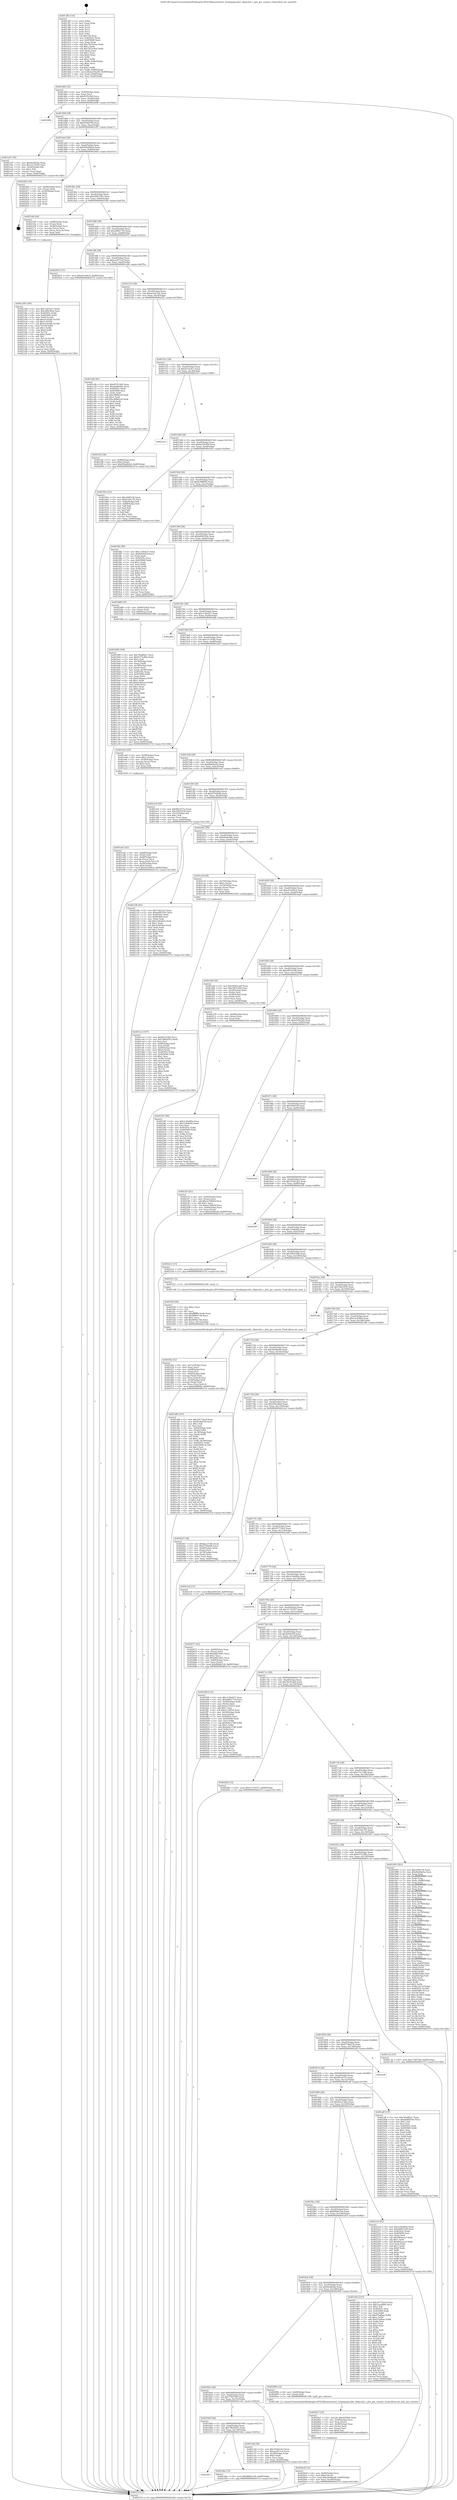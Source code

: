 digraph "0x4013f0" {
  label = "0x4013f0 (/mnt/c/Users/mathe/Desktop/tcc/POCII/binaries/extr_h2odepspicotlst..libpicotls.c_ptls_get_context_Final-ollvm.out::main(0))"
  labelloc = "t"
  node[shape=record]

  Entry [label="",width=0.3,height=0.3,shape=circle,fillcolor=black,style=filled]
  "0x401464" [label="{
     0x401464 [32]\l
     | [instrs]\l
     &nbsp;&nbsp;0x401464 \<+6\>: mov -0x90(%rbp),%eax\l
     &nbsp;&nbsp;0x40146a \<+2\>: mov %eax,%ecx\l
     &nbsp;&nbsp;0x40146c \<+6\>: sub $0x81f3c5b0,%ecx\l
     &nbsp;&nbsp;0x401472 \<+6\>: mov %eax,-0xa4(%rbp)\l
     &nbsp;&nbsp;0x401478 \<+6\>: mov %ecx,-0xa8(%rbp)\l
     &nbsp;&nbsp;0x40147e \<+6\>: je 000000000040249b \<main+0x10ab\>\l
  }"]
  "0x40249b" [label="{
     0x40249b\l
  }", style=dashed]
  "0x401484" [label="{
     0x401484 [28]\l
     | [instrs]\l
     &nbsp;&nbsp;0x401484 \<+5\>: jmp 0000000000401489 \<main+0x99\>\l
     &nbsp;&nbsp;0x401489 \<+6\>: mov -0xa4(%rbp),%eax\l
     &nbsp;&nbsp;0x40148f \<+5\>: sub $0x914b67fd,%eax\l
     &nbsp;&nbsp;0x401494 \<+6\>: mov %eax,-0xac(%rbp)\l
     &nbsp;&nbsp;0x40149a \<+6\>: je 0000000000401e97 \<main+0xaa7\>\l
  }"]
  Exit [label="",width=0.3,height=0.3,shape=circle,fillcolor=black,style=filled,peripheries=2]
  "0x401e97" [label="{
     0x401e97 [30]\l
     | [instrs]\l
     &nbsp;&nbsp;0x401e97 \<+5\>: mov $0x6eefbc6a,%eax\l
     &nbsp;&nbsp;0x401e9c \<+5\>: mov $0xc51183f4,%ecx\l
     &nbsp;&nbsp;0x401ea1 \<+3\>: mov -0x29(%rbp),%dl\l
     &nbsp;&nbsp;0x401ea4 \<+3\>: test $0x1,%dl\l
     &nbsp;&nbsp;0x401ea7 \<+3\>: cmovne %ecx,%eax\l
     &nbsp;&nbsp;0x401eaa \<+6\>: mov %eax,-0x90(%rbp)\l
     &nbsp;&nbsp;0x401eb0 \<+5\>: jmp 000000000040257d \<main+0x118d\>\l
  }"]
  "0x4014a0" [label="{
     0x4014a0 [28]\l
     | [instrs]\l
     &nbsp;&nbsp;0x4014a0 \<+5\>: jmp 00000000004014a5 \<main+0xb5\>\l
     &nbsp;&nbsp;0x4014a5 \<+6\>: mov -0xa4(%rbp),%eax\l
     &nbsp;&nbsp;0x4014ab \<+5\>: sub $0x95bd4b2d,%eax\l
     &nbsp;&nbsp;0x4014b0 \<+6\>: mov %eax,-0xb0(%rbp)\l
     &nbsp;&nbsp;0x4014b6 \<+6\>: je 000000000040240e \<main+0x101e\>\l
  }"]
  "0x402287" [label="{
     0x402287 [90]\l
     | [instrs]\l
     &nbsp;&nbsp;0x402287 \<+5\>: mov $0x2c2bd40a,%ecx\l
     &nbsp;&nbsp;0x40228c \<+5\>: mov $0x124afe64,%edx\l
     &nbsp;&nbsp;0x402291 \<+2\>: xor %esi,%esi\l
     &nbsp;&nbsp;0x402293 \<+8\>: mov 0x40505c,%r8d\l
     &nbsp;&nbsp;0x40229b \<+8\>: mov 0x405060,%r9d\l
     &nbsp;&nbsp;0x4022a3 \<+3\>: sub $0x1,%esi\l
     &nbsp;&nbsp;0x4022a6 \<+3\>: mov %r8d,%r10d\l
     &nbsp;&nbsp;0x4022a9 \<+3\>: add %esi,%r10d\l
     &nbsp;&nbsp;0x4022ac \<+4\>: imul %r10d,%r8d\l
     &nbsp;&nbsp;0x4022b0 \<+4\>: and $0x1,%r8d\l
     &nbsp;&nbsp;0x4022b4 \<+4\>: cmp $0x0,%r8d\l
     &nbsp;&nbsp;0x4022b8 \<+4\>: sete %r11b\l
     &nbsp;&nbsp;0x4022bc \<+4\>: cmp $0xa,%r9d\l
     &nbsp;&nbsp;0x4022c0 \<+3\>: setl %bl\l
     &nbsp;&nbsp;0x4022c3 \<+3\>: mov %r11b,%r14b\l
     &nbsp;&nbsp;0x4022c6 \<+3\>: and %bl,%r14b\l
     &nbsp;&nbsp;0x4022c9 \<+3\>: xor %bl,%r11b\l
     &nbsp;&nbsp;0x4022cc \<+3\>: or %r11b,%r14b\l
     &nbsp;&nbsp;0x4022cf \<+4\>: test $0x1,%r14b\l
     &nbsp;&nbsp;0x4022d3 \<+3\>: cmovne %edx,%ecx\l
     &nbsp;&nbsp;0x4022d6 \<+6\>: mov %ecx,-0x90(%rbp)\l
     &nbsp;&nbsp;0x4022dc \<+5\>: jmp 000000000040257d \<main+0x118d\>\l
  }"]
  "0x40240e" [label="{
     0x40240e [24]\l
     | [instrs]\l
     &nbsp;&nbsp;0x40240e \<+7\>: mov -0x88(%rbp),%rax\l
     &nbsp;&nbsp;0x402415 \<+2\>: mov (%rax),%eax\l
     &nbsp;&nbsp;0x402417 \<+4\>: lea -0x28(%rbp),%rsp\l
     &nbsp;&nbsp;0x40241b \<+1\>: pop %rbx\l
     &nbsp;&nbsp;0x40241c \<+2\>: pop %r12\l
     &nbsp;&nbsp;0x40241e \<+2\>: pop %r13\l
     &nbsp;&nbsp;0x402420 \<+2\>: pop %r14\l
     &nbsp;&nbsp;0x402422 \<+2\>: pop %r15\l
     &nbsp;&nbsp;0x402424 \<+1\>: pop %rbp\l
     &nbsp;&nbsp;0x402425 \<+1\>: ret\l
  }"]
  "0x4014bc" [label="{
     0x4014bc [28]\l
     | [instrs]\l
     &nbsp;&nbsp;0x4014bc \<+5\>: jmp 00000000004014c1 \<main+0xd1\>\l
     &nbsp;&nbsp;0x4014c1 \<+6\>: mov -0xa4(%rbp),%eax\l
     &nbsp;&nbsp;0x4014c7 \<+5\>: sub $0xa0903185,%eax\l
     &nbsp;&nbsp;0x4014cc \<+6\>: mov %eax,-0xb4(%rbp)\l
     &nbsp;&nbsp;0x4014d2 \<+6\>: je 0000000000402166 \<main+0xd76\>\l
  }"]
  "0x402180" [label="{
     0x402180 [100]\l
     | [instrs]\l
     &nbsp;&nbsp;0x402180 \<+5\>: mov $0x7cfa22a7,%edx\l
     &nbsp;&nbsp;0x402185 \<+5\>: mov $0x290e36a4,%esi\l
     &nbsp;&nbsp;0x40218a \<+8\>: mov 0x40505c,%r8d\l
     &nbsp;&nbsp;0x402192 \<+8\>: mov 0x405060,%r9d\l
     &nbsp;&nbsp;0x40219a \<+3\>: mov %r8d,%r10d\l
     &nbsp;&nbsp;0x40219d \<+7\>: add $0xe5cb5db,%r10d\l
     &nbsp;&nbsp;0x4021a4 \<+4\>: sub $0x1,%r10d\l
     &nbsp;&nbsp;0x4021a8 \<+7\>: sub $0xe5cb5db,%r10d\l
     &nbsp;&nbsp;0x4021af \<+4\>: imul %r10d,%r8d\l
     &nbsp;&nbsp;0x4021b3 \<+4\>: and $0x1,%r8d\l
     &nbsp;&nbsp;0x4021b7 \<+4\>: cmp $0x0,%r8d\l
     &nbsp;&nbsp;0x4021bb \<+4\>: sete %r11b\l
     &nbsp;&nbsp;0x4021bf \<+4\>: cmp $0xa,%r9d\l
     &nbsp;&nbsp;0x4021c3 \<+3\>: setl %bl\l
     &nbsp;&nbsp;0x4021c6 \<+3\>: mov %r11b,%r14b\l
     &nbsp;&nbsp;0x4021c9 \<+3\>: and %bl,%r14b\l
     &nbsp;&nbsp;0x4021cc \<+3\>: xor %bl,%r11b\l
     &nbsp;&nbsp;0x4021cf \<+3\>: or %r11b,%r14b\l
     &nbsp;&nbsp;0x4021d2 \<+4\>: test $0x1,%r14b\l
     &nbsp;&nbsp;0x4021d6 \<+3\>: cmovne %esi,%edx\l
     &nbsp;&nbsp;0x4021d9 \<+6\>: mov %edx,-0x90(%rbp)\l
     &nbsp;&nbsp;0x4021df \<+5\>: jmp 000000000040257d \<main+0x118d\>\l
  }"]
  "0x402166" [label="{
     0x402166 [26]\l
     | [instrs]\l
     &nbsp;&nbsp;0x402166 \<+4\>: mov -0x68(%rbp),%rax\l
     &nbsp;&nbsp;0x40216a \<+3\>: mov (%rax),%rax\l
     &nbsp;&nbsp;0x40216d \<+4\>: mov -0x40(%rbp),%rcx\l
     &nbsp;&nbsp;0x402171 \<+3\>: movslq (%rcx),%rcx\l
     &nbsp;&nbsp;0x402174 \<+4\>: mov (%rax,%rcx,8),%rax\l
     &nbsp;&nbsp;0x402178 \<+3\>: mov %rax,%rdi\l
     &nbsp;&nbsp;0x40217b \<+5\>: call 0000000000401030 \<free@plt\>\l
     | [calls]\l
     &nbsp;&nbsp;0x401030 \{1\} (unknown)\l
  }"]
  "0x4014d8" [label="{
     0x4014d8 [28]\l
     | [instrs]\l
     &nbsp;&nbsp;0x4014d8 \<+5\>: jmp 00000000004014dd \<main+0xed\>\l
     &nbsp;&nbsp;0x4014dd \<+6\>: mov -0xa4(%rbp),%eax\l
     &nbsp;&nbsp;0x4014e3 \<+5\>: sub $0xa9061716,%eax\l
     &nbsp;&nbsp;0x4014e8 \<+6\>: mov %eax,-0xb8(%rbp)\l
     &nbsp;&nbsp;0x4014ee \<+6\>: je 0000000000402053 \<main+0xc63\>\l
  }"]
  "0x4020c8" [label="{
     0x4020c8 [31]\l
     | [instrs]\l
     &nbsp;&nbsp;0x4020c8 \<+4\>: mov -0x40(%rbp),%rcx\l
     &nbsp;&nbsp;0x4020cc \<+6\>: movl $0x0,(%rcx)\l
     &nbsp;&nbsp;0x4020d2 \<+10\>: movl $0x20e0be46,-0x90(%rbp)\l
     &nbsp;&nbsp;0x4020dc \<+6\>: mov %eax,-0x160(%rbp)\l
     &nbsp;&nbsp;0x4020e2 \<+5\>: jmp 000000000040257d \<main+0x118d\>\l
  }"]
  "0x402053" [label="{
     0x402053 [15]\l
     | [instrs]\l
     &nbsp;&nbsp;0x402053 \<+10\>: movl $0xe01e9614,-0x90(%rbp)\l
     &nbsp;&nbsp;0x40205d \<+5\>: jmp 000000000040257d \<main+0x118d\>\l
  }"]
  "0x4014f4" [label="{
     0x4014f4 [28]\l
     | [instrs]\l
     &nbsp;&nbsp;0x4014f4 \<+5\>: jmp 00000000004014f9 \<main+0x109\>\l
     &nbsp;&nbsp;0x4014f9 \<+6\>: mov -0xa4(%rbp),%eax\l
     &nbsp;&nbsp;0x4014ff \<+5\>: sub $0xaa3071cd,%eax\l
     &nbsp;&nbsp;0x401504 \<+6\>: mov %eax,-0xbc(%rbp)\l
     &nbsp;&nbsp;0x40150a \<+6\>: je 0000000000401c6b \<main+0x87b\>\l
  }"]
  "0x4020a7" [label="{
     0x4020a7 [33]\l
     | [instrs]\l
     &nbsp;&nbsp;0x4020a7 \<+10\>: movabs $0x4030b6,%rdi\l
     &nbsp;&nbsp;0x4020b1 \<+4\>: mov -0x48(%rbp),%rcx\l
     &nbsp;&nbsp;0x4020b5 \<+3\>: mov %rax,(%rcx)\l
     &nbsp;&nbsp;0x4020b8 \<+4\>: mov -0x48(%rbp),%rax\l
     &nbsp;&nbsp;0x4020bc \<+3\>: mov (%rax),%rax\l
     &nbsp;&nbsp;0x4020bf \<+2\>: mov (%rax),%esi\l
     &nbsp;&nbsp;0x4020c1 \<+2\>: mov $0x0,%al\l
     &nbsp;&nbsp;0x4020c3 \<+5\>: call 0000000000401040 \<printf@plt\>\l
     | [calls]\l
     &nbsp;&nbsp;0x401040 \{1\} (unknown)\l
  }"]
  "0x401c6b" [label="{
     0x401c6b [91]\l
     | [instrs]\l
     &nbsp;&nbsp;0x401c6b \<+5\>: mov $0x81f3c5b0,%eax\l
     &nbsp;&nbsp;0x401c70 \<+5\>: mov $0xddc6e0de,%ecx\l
     &nbsp;&nbsp;0x401c75 \<+7\>: mov 0x40505c,%edx\l
     &nbsp;&nbsp;0x401c7c \<+7\>: mov 0x405060,%esi\l
     &nbsp;&nbsp;0x401c83 \<+2\>: mov %edx,%edi\l
     &nbsp;&nbsp;0x401c85 \<+6\>: sub $0xc98662c8,%edi\l
     &nbsp;&nbsp;0x401c8b \<+3\>: sub $0x1,%edi\l
     &nbsp;&nbsp;0x401c8e \<+6\>: add $0xc98662c8,%edi\l
     &nbsp;&nbsp;0x401c94 \<+3\>: imul %edi,%edx\l
     &nbsp;&nbsp;0x401c97 \<+3\>: and $0x1,%edx\l
     &nbsp;&nbsp;0x401c9a \<+3\>: cmp $0x0,%edx\l
     &nbsp;&nbsp;0x401c9d \<+4\>: sete %r8b\l
     &nbsp;&nbsp;0x401ca1 \<+3\>: cmp $0xa,%esi\l
     &nbsp;&nbsp;0x401ca4 \<+4\>: setl %r9b\l
     &nbsp;&nbsp;0x401ca8 \<+3\>: mov %r8b,%r10b\l
     &nbsp;&nbsp;0x401cab \<+3\>: and %r9b,%r10b\l
     &nbsp;&nbsp;0x401cae \<+3\>: xor %r9b,%r8b\l
     &nbsp;&nbsp;0x401cb1 \<+3\>: or %r8b,%r10b\l
     &nbsp;&nbsp;0x401cb4 \<+4\>: test $0x1,%r10b\l
     &nbsp;&nbsp;0x401cb8 \<+3\>: cmovne %ecx,%eax\l
     &nbsp;&nbsp;0x401cbb \<+6\>: mov %eax,-0x90(%rbp)\l
     &nbsp;&nbsp;0x401cc1 \<+5\>: jmp 000000000040257d \<main+0x118d\>\l
  }"]
  "0x401510" [label="{
     0x401510 [28]\l
     | [instrs]\l
     &nbsp;&nbsp;0x401510 \<+5\>: jmp 0000000000401515 \<main+0x125\>\l
     &nbsp;&nbsp;0x401515 \<+6\>: mov -0xa4(%rbp),%eax\l
     &nbsp;&nbsp;0x40151b \<+5\>: sub $0xae2b222b,%eax\l
     &nbsp;&nbsp;0x401520 \<+6\>: mov %eax,-0xc0(%rbp)\l
     &nbsp;&nbsp;0x401526 \<+6\>: je 00000000004023f2 \<main+0x1002\>\l
  }"]
  "0x401f4e" [label="{
     0x401f4e [52]\l
     | [instrs]\l
     &nbsp;&nbsp;0x401f4e \<+6\>: mov -0x15c(%rbp),%ecx\l
     &nbsp;&nbsp;0x401f54 \<+3\>: imul %eax,%ecx\l
     &nbsp;&nbsp;0x401f57 \<+4\>: mov -0x68(%rbp),%rsi\l
     &nbsp;&nbsp;0x401f5b \<+3\>: mov (%rsi),%rsi\l
     &nbsp;&nbsp;0x401f5e \<+4\>: mov -0x60(%rbp),%rdi\l
     &nbsp;&nbsp;0x401f62 \<+3\>: movslq (%rdi),%rdi\l
     &nbsp;&nbsp;0x401f65 \<+4\>: mov (%rsi,%rdi,8),%rsi\l
     &nbsp;&nbsp;0x401f69 \<+4\>: mov -0x50(%rbp),%rdi\l
     &nbsp;&nbsp;0x401f6d \<+3\>: movslq (%rdi),%rdi\l
     &nbsp;&nbsp;0x401f70 \<+3\>: mov %ecx,(%rsi,%rdi,4)\l
     &nbsp;&nbsp;0x401f73 \<+10\>: movl $0xbc988f4d,-0x90(%rbp)\l
     &nbsp;&nbsp;0x401f7d \<+5\>: jmp 000000000040257d \<main+0x118d\>\l
  }"]
  "0x4023f2" [label="{
     0x4023f2 [28]\l
     | [instrs]\l
     &nbsp;&nbsp;0x4023f2 \<+7\>: mov -0x88(%rbp),%rax\l
     &nbsp;&nbsp;0x4023f9 \<+6\>: movl $0x0,(%rax)\l
     &nbsp;&nbsp;0x4023ff \<+10\>: movl $0x95bd4b2d,-0x90(%rbp)\l
     &nbsp;&nbsp;0x402409 \<+5\>: jmp 000000000040257d \<main+0x118d\>\l
  }"]
  "0x40152c" [label="{
     0x40152c [28]\l
     | [instrs]\l
     &nbsp;&nbsp;0x40152c \<+5\>: jmp 0000000000401531 \<main+0x141\>\l
     &nbsp;&nbsp;0x401531 \<+6\>: mov -0xa4(%rbp),%eax\l
     &nbsp;&nbsp;0x401537 \<+5\>: sub $0xb5142fc1,%eax\l
     &nbsp;&nbsp;0x40153c \<+6\>: mov %eax,-0xc4(%rbp)\l
     &nbsp;&nbsp;0x401542 \<+6\>: je 00000000004023e3 \<main+0xff3\>\l
  }"]
  "0x401f26" [label="{
     0x401f26 [40]\l
     | [instrs]\l
     &nbsp;&nbsp;0x401f26 \<+5\>: mov $0x2,%ecx\l
     &nbsp;&nbsp;0x401f2b \<+1\>: cltd\l
     &nbsp;&nbsp;0x401f2c \<+2\>: idiv %ecx\l
     &nbsp;&nbsp;0x401f2e \<+6\>: imul $0xfffffffe,%edx,%ecx\l
     &nbsp;&nbsp;0x401f34 \<+6\>: sub $0x969dc74d,%ecx\l
     &nbsp;&nbsp;0x401f3a \<+3\>: add $0x1,%ecx\l
     &nbsp;&nbsp;0x401f3d \<+6\>: add $0x969dc74d,%ecx\l
     &nbsp;&nbsp;0x401f43 \<+6\>: mov %ecx,-0x15c(%rbp)\l
     &nbsp;&nbsp;0x401f49 \<+5\>: call 0000000000401160 \<next_i\>\l
     | [calls]\l
     &nbsp;&nbsp;0x401160 \{1\} (/mnt/c/Users/mathe/Desktop/tcc/POCII/binaries/extr_h2odepspicotlst..libpicotls.c_ptls_get_context_Final-ollvm.out::next_i)\l
  }"]
  "0x4023e3" [label="{
     0x4023e3\l
  }", style=dashed]
  "0x401548" [label="{
     0x401548 [28]\l
     | [instrs]\l
     &nbsp;&nbsp;0x401548 \<+5\>: jmp 000000000040154d \<main+0x15d\>\l
     &nbsp;&nbsp;0x40154d \<+6\>: mov -0xa4(%rbp),%eax\l
     &nbsp;&nbsp;0x401553 \<+5\>: sub $0xba35b269,%eax\l
     &nbsp;&nbsp;0x401558 \<+6\>: mov %eax,-0xc8(%rbp)\l
     &nbsp;&nbsp;0x40155e \<+6\>: je 000000000040195e \<main+0x56e\>\l
  }"]
  "0x401ed2" [label="{
     0x401ed2 [43]\l
     | [instrs]\l
     &nbsp;&nbsp;0x401ed2 \<+4\>: mov -0x68(%rbp),%rdi\l
     &nbsp;&nbsp;0x401ed6 \<+3\>: mov (%rdi),%rdi\l
     &nbsp;&nbsp;0x401ed9 \<+4\>: mov -0x60(%rbp),%rcx\l
     &nbsp;&nbsp;0x401edd \<+3\>: movslq (%rcx),%rcx\l
     &nbsp;&nbsp;0x401ee0 \<+4\>: mov %rax,(%rdi,%rcx,8)\l
     &nbsp;&nbsp;0x401ee4 \<+4\>: mov -0x50(%rbp),%rax\l
     &nbsp;&nbsp;0x401ee8 \<+6\>: movl $0x0,(%rax)\l
     &nbsp;&nbsp;0x401eee \<+10\>: movl $0xe01e9614,-0x90(%rbp)\l
     &nbsp;&nbsp;0x401ef8 \<+5\>: jmp 000000000040257d \<main+0x118d\>\l
  }"]
  "0x40195e" [label="{
     0x40195e [53]\l
     | [instrs]\l
     &nbsp;&nbsp;0x40195e \<+5\>: mov $0xc949156,%eax\l
     &nbsp;&nbsp;0x401963 \<+5\>: mov $0x6144c7f5,%ecx\l
     &nbsp;&nbsp;0x401968 \<+6\>: mov -0x8a(%rbp),%dl\l
     &nbsp;&nbsp;0x40196e \<+7\>: mov -0x89(%rbp),%sil\l
     &nbsp;&nbsp;0x401975 \<+3\>: mov %dl,%dil\l
     &nbsp;&nbsp;0x401978 \<+3\>: and %sil,%dil\l
     &nbsp;&nbsp;0x40197b \<+3\>: xor %sil,%dl\l
     &nbsp;&nbsp;0x40197e \<+3\>: or %dl,%dil\l
     &nbsp;&nbsp;0x401981 \<+4\>: test $0x1,%dil\l
     &nbsp;&nbsp;0x401985 \<+3\>: cmovne %ecx,%eax\l
     &nbsp;&nbsp;0x401988 \<+6\>: mov %eax,-0x90(%rbp)\l
     &nbsp;&nbsp;0x40198e \<+5\>: jmp 000000000040257d \<main+0x118d\>\l
  }"]
  "0x401564" [label="{
     0x401564 [28]\l
     | [instrs]\l
     &nbsp;&nbsp;0x401564 \<+5\>: jmp 0000000000401569 \<main+0x179\>\l
     &nbsp;&nbsp;0x401569 \<+6\>: mov -0xa4(%rbp),%eax\l
     &nbsp;&nbsp;0x40156f \<+5\>: sub $0xbc988f4d,%eax\l
     &nbsp;&nbsp;0x401574 \<+6\>: mov %eax,-0xcc(%rbp)\l
     &nbsp;&nbsp;0x40157a \<+6\>: je 0000000000401f82 \<main+0xb92\>\l
  }"]
  "0x40257d" [label="{
     0x40257d [5]\l
     | [instrs]\l
     &nbsp;&nbsp;0x40257d \<+5\>: jmp 0000000000401464 \<main+0x74\>\l
  }"]
  "0x4013f0" [label="{
     0x4013f0 [116]\l
     | [instrs]\l
     &nbsp;&nbsp;0x4013f0 \<+1\>: push %rbp\l
     &nbsp;&nbsp;0x4013f1 \<+3\>: mov %rsp,%rbp\l
     &nbsp;&nbsp;0x4013f4 \<+2\>: push %r15\l
     &nbsp;&nbsp;0x4013f6 \<+2\>: push %r14\l
     &nbsp;&nbsp;0x4013f8 \<+2\>: push %r13\l
     &nbsp;&nbsp;0x4013fa \<+2\>: push %r12\l
     &nbsp;&nbsp;0x4013fc \<+1\>: push %rbx\l
     &nbsp;&nbsp;0x4013fd \<+7\>: sub $0x158,%rsp\l
     &nbsp;&nbsp;0x401404 \<+7\>: mov 0x40505c,%eax\l
     &nbsp;&nbsp;0x40140b \<+7\>: mov 0x405060,%ecx\l
     &nbsp;&nbsp;0x401412 \<+2\>: mov %eax,%edx\l
     &nbsp;&nbsp;0x401414 \<+6\>: add $0x7925cdea,%edx\l
     &nbsp;&nbsp;0x40141a \<+3\>: sub $0x1,%edx\l
     &nbsp;&nbsp;0x40141d \<+6\>: sub $0x7925cdea,%edx\l
     &nbsp;&nbsp;0x401423 \<+3\>: imul %edx,%eax\l
     &nbsp;&nbsp;0x401426 \<+3\>: and $0x1,%eax\l
     &nbsp;&nbsp;0x401429 \<+3\>: cmp $0x0,%eax\l
     &nbsp;&nbsp;0x40142c \<+4\>: sete %r8b\l
     &nbsp;&nbsp;0x401430 \<+4\>: and $0x1,%r8b\l
     &nbsp;&nbsp;0x401434 \<+7\>: mov %r8b,-0x8a(%rbp)\l
     &nbsp;&nbsp;0x40143b \<+3\>: cmp $0xa,%ecx\l
     &nbsp;&nbsp;0x40143e \<+4\>: setl %r8b\l
     &nbsp;&nbsp;0x401442 \<+4\>: and $0x1,%r8b\l
     &nbsp;&nbsp;0x401446 \<+7\>: mov %r8b,-0x89(%rbp)\l
     &nbsp;&nbsp;0x40144d \<+10\>: movl $0xba35b269,-0x90(%rbp)\l
     &nbsp;&nbsp;0x401457 \<+6\>: mov %edi,-0x94(%rbp)\l
     &nbsp;&nbsp;0x40145d \<+7\>: mov %rsi,-0xa0(%rbp)\l
  }"]
  "0x40191c" [label="{
     0x40191c\l
  }", style=dashed]
  "0x401f82" [label="{
     0x401f82 [86]\l
     | [instrs]\l
     &nbsp;&nbsp;0x401f82 \<+5\>: mov $0xc139eb57,%eax\l
     &nbsp;&nbsp;0x401f87 \<+5\>: mov $0x4d54ef3f,%ecx\l
     &nbsp;&nbsp;0x401f8c \<+2\>: xor %edx,%edx\l
     &nbsp;&nbsp;0x401f8e \<+7\>: mov 0x40505c,%esi\l
     &nbsp;&nbsp;0x401f95 \<+7\>: mov 0x405060,%edi\l
     &nbsp;&nbsp;0x401f9c \<+3\>: sub $0x1,%edx\l
     &nbsp;&nbsp;0x401f9f \<+3\>: mov %esi,%r8d\l
     &nbsp;&nbsp;0x401fa2 \<+3\>: add %edx,%r8d\l
     &nbsp;&nbsp;0x401fa5 \<+4\>: imul %r8d,%esi\l
     &nbsp;&nbsp;0x401fa9 \<+3\>: and $0x1,%esi\l
     &nbsp;&nbsp;0x401fac \<+3\>: cmp $0x0,%esi\l
     &nbsp;&nbsp;0x401faf \<+4\>: sete %r9b\l
     &nbsp;&nbsp;0x401fb3 \<+3\>: cmp $0xa,%edi\l
     &nbsp;&nbsp;0x401fb6 \<+4\>: setl %r10b\l
     &nbsp;&nbsp;0x401fba \<+3\>: mov %r9b,%r11b\l
     &nbsp;&nbsp;0x401fbd \<+3\>: and %r10b,%r11b\l
     &nbsp;&nbsp;0x401fc0 \<+3\>: xor %r10b,%r9b\l
     &nbsp;&nbsp;0x401fc3 \<+3\>: or %r9b,%r11b\l
     &nbsp;&nbsp;0x401fc6 \<+4\>: test $0x1,%r11b\l
     &nbsp;&nbsp;0x401fca \<+3\>: cmovne %ecx,%eax\l
     &nbsp;&nbsp;0x401fcd \<+6\>: mov %eax,-0x90(%rbp)\l
     &nbsp;&nbsp;0x401fd3 \<+5\>: jmp 000000000040257d \<main+0x118d\>\l
  }"]
  "0x401580" [label="{
     0x401580 [28]\l
     | [instrs]\l
     &nbsp;&nbsp;0x401580 \<+5\>: jmp 0000000000401585 \<main+0x195\>\l
     &nbsp;&nbsp;0x401585 \<+6\>: mov -0xa4(%rbp),%eax\l
     &nbsp;&nbsp;0x40158b \<+5\>: sub $0xbd49416e,%eax\l
     &nbsp;&nbsp;0x401590 \<+6\>: mov %eax,-0xd0(%rbp)\l
     &nbsp;&nbsp;0x401596 \<+6\>: je 0000000000401b88 \<main+0x798\>\l
  }"]
  "0x401d4e" [label="{
     0x401d4e [15]\l
     | [instrs]\l
     &nbsp;&nbsp;0x401d4e \<+10\>: movl $0x6bb8a7a9,-0x90(%rbp)\l
     &nbsp;&nbsp;0x401d58 \<+5\>: jmp 000000000040257d \<main+0x118d\>\l
  }"]
  "0x401b88" [label="{
     0x401b88 [16]\l
     | [instrs]\l
     &nbsp;&nbsp;0x401b88 \<+4\>: mov -0x80(%rbp),%rax\l
     &nbsp;&nbsp;0x401b8c \<+3\>: mov (%rax),%rax\l
     &nbsp;&nbsp;0x401b8f \<+4\>: mov 0x8(%rax),%rdi\l
     &nbsp;&nbsp;0x401b93 \<+5\>: call 0000000000401060 \<atoi@plt\>\l
     | [calls]\l
     &nbsp;&nbsp;0x401060 \{1\} (unknown)\l
  }"]
  "0x40159c" [label="{
     0x40159c [28]\l
     | [instrs]\l
     &nbsp;&nbsp;0x40159c \<+5\>: jmp 00000000004015a1 \<main+0x1b1\>\l
     &nbsp;&nbsp;0x4015a1 \<+6\>: mov -0xa4(%rbp),%eax\l
     &nbsp;&nbsp;0x4015a7 \<+5\>: sub $0xc139eb57,%eax\l
     &nbsp;&nbsp;0x4015ac \<+6\>: mov %eax,-0xd4(%rbp)\l
     &nbsp;&nbsp;0x4015b2 \<+6\>: je 00000000004024fd \<main+0x110d\>\l
  }"]
  "0x401ce3" [label="{
     0x401ce3 [107]\l
     | [instrs]\l
     &nbsp;&nbsp;0x401ce3 \<+5\>: mov $0x81f3c5b0,%ecx\l
     &nbsp;&nbsp;0x401ce8 \<+5\>: mov $0x78b02055,%edx\l
     &nbsp;&nbsp;0x401ced \<+2\>: xor %esi,%esi\l
     &nbsp;&nbsp;0x401cef \<+4\>: mov -0x68(%rbp),%rdi\l
     &nbsp;&nbsp;0x401cf3 \<+3\>: mov %rax,(%rdi)\l
     &nbsp;&nbsp;0x401cf6 \<+4\>: mov -0x60(%rbp),%rax\l
     &nbsp;&nbsp;0x401cfa \<+6\>: movl $0x0,(%rax)\l
     &nbsp;&nbsp;0x401d00 \<+8\>: mov 0x40505c,%r8d\l
     &nbsp;&nbsp;0x401d08 \<+8\>: mov 0x405060,%r9d\l
     &nbsp;&nbsp;0x401d10 \<+3\>: sub $0x1,%esi\l
     &nbsp;&nbsp;0x401d13 \<+3\>: mov %r8d,%r10d\l
     &nbsp;&nbsp;0x401d16 \<+3\>: add %esi,%r10d\l
     &nbsp;&nbsp;0x401d19 \<+4\>: imul %r10d,%r8d\l
     &nbsp;&nbsp;0x401d1d \<+4\>: and $0x1,%r8d\l
     &nbsp;&nbsp;0x401d21 \<+4\>: cmp $0x0,%r8d\l
     &nbsp;&nbsp;0x401d25 \<+4\>: sete %r11b\l
     &nbsp;&nbsp;0x401d29 \<+4\>: cmp $0xa,%r9d\l
     &nbsp;&nbsp;0x401d2d \<+3\>: setl %bl\l
     &nbsp;&nbsp;0x401d30 \<+3\>: mov %r11b,%r14b\l
     &nbsp;&nbsp;0x401d33 \<+3\>: and %bl,%r14b\l
     &nbsp;&nbsp;0x401d36 \<+3\>: xor %bl,%r11b\l
     &nbsp;&nbsp;0x401d39 \<+3\>: or %r11b,%r14b\l
     &nbsp;&nbsp;0x401d3c \<+4\>: test $0x1,%r14b\l
     &nbsp;&nbsp;0x401d40 \<+3\>: cmovne %edx,%ecx\l
     &nbsp;&nbsp;0x401d43 \<+6\>: mov %ecx,-0x90(%rbp)\l
     &nbsp;&nbsp;0x401d49 \<+5\>: jmp 000000000040257d \<main+0x118d\>\l
  }"]
  "0x4024fd" [label="{
     0x4024fd\l
  }", style=dashed]
  "0x4015b8" [label="{
     0x4015b8 [28]\l
     | [instrs]\l
     &nbsp;&nbsp;0x4015b8 \<+5\>: jmp 00000000004015bd \<main+0x1cd\>\l
     &nbsp;&nbsp;0x4015bd \<+6\>: mov -0xa4(%rbp),%eax\l
     &nbsp;&nbsp;0x4015c3 \<+5\>: sub $0xc51183f4,%eax\l
     &nbsp;&nbsp;0x4015c8 \<+6\>: mov %eax,-0xd8(%rbp)\l
     &nbsp;&nbsp;0x4015ce \<+6\>: je 0000000000401eb5 \<main+0xac5\>\l
  }"]
  "0x401900" [label="{
     0x401900 [28]\l
     | [instrs]\l
     &nbsp;&nbsp;0x401900 \<+5\>: jmp 0000000000401905 \<main+0x515\>\l
     &nbsp;&nbsp;0x401905 \<+6\>: mov -0xa4(%rbp),%eax\l
     &nbsp;&nbsp;0x40190b \<+5\>: sub $0x78b02055,%eax\l
     &nbsp;&nbsp;0x401910 \<+6\>: mov %eax,-0x150(%rbp)\l
     &nbsp;&nbsp;0x401916 \<+6\>: je 0000000000401d4e \<main+0x95e\>\l
  }"]
  "0x401eb5" [label="{
     0x401eb5 [29]\l
     | [instrs]\l
     &nbsp;&nbsp;0x401eb5 \<+4\>: mov -0x58(%rbp),%rax\l
     &nbsp;&nbsp;0x401eb9 \<+6\>: movl $0x1,(%rax)\l
     &nbsp;&nbsp;0x401ebf \<+4\>: mov -0x58(%rbp),%rax\l
     &nbsp;&nbsp;0x401ec3 \<+3\>: movslq (%rax),%rax\l
     &nbsp;&nbsp;0x401ec6 \<+4\>: shl $0x2,%rax\l
     &nbsp;&nbsp;0x401eca \<+3\>: mov %rax,%rdi\l
     &nbsp;&nbsp;0x401ecd \<+5\>: call 0000000000401050 \<malloc@plt\>\l
     | [calls]\l
     &nbsp;&nbsp;0x401050 \{1\} (unknown)\l
  }"]
  "0x4015d4" [label="{
     0x4015d4 [28]\l
     | [instrs]\l
     &nbsp;&nbsp;0x4015d4 \<+5\>: jmp 00000000004015d9 \<main+0x1e9\>\l
     &nbsp;&nbsp;0x4015d9 \<+6\>: mov -0xa4(%rbp),%eax\l
     &nbsp;&nbsp;0x4015df \<+5\>: sub $0xd6a0be0a,%eax\l
     &nbsp;&nbsp;0x4015e4 \<+6\>: mov %eax,-0xdc(%rbp)\l
     &nbsp;&nbsp;0x4015ea \<+6\>: je 0000000000401ac0 \<main+0x6d0\>\l
  }"]
  "0x401c4d" [label="{
     0x401c4d [30]\l
     | [instrs]\l
     &nbsp;&nbsp;0x401c4d \<+5\>: mov $0x103b1cb2,%eax\l
     &nbsp;&nbsp;0x401c52 \<+5\>: mov $0xaa3071cd,%ecx\l
     &nbsp;&nbsp;0x401c57 \<+3\>: mov -0x30(%rbp),%edx\l
     &nbsp;&nbsp;0x401c5a \<+3\>: cmp $0x0,%edx\l
     &nbsp;&nbsp;0x401c5d \<+3\>: cmove %ecx,%eax\l
     &nbsp;&nbsp;0x401c60 \<+6\>: mov %eax,-0x90(%rbp)\l
     &nbsp;&nbsp;0x401c66 \<+5\>: jmp 000000000040257d \<main+0x118d\>\l
  }"]
  "0x401ac0" [label="{
     0x401ac0 [30]\l
     | [instrs]\l
     &nbsp;&nbsp;0x401ac0 \<+5\>: mov $0x68ccb71e,%eax\l
     &nbsp;&nbsp;0x401ac5 \<+5\>: mov $0x19b22f39,%ecx\l
     &nbsp;&nbsp;0x401aca \<+3\>: mov -0x31(%rbp),%dl\l
     &nbsp;&nbsp;0x401acd \<+3\>: test $0x1,%dl\l
     &nbsp;&nbsp;0x401ad0 \<+3\>: cmovne %ecx,%eax\l
     &nbsp;&nbsp;0x401ad3 \<+6\>: mov %eax,-0x90(%rbp)\l
     &nbsp;&nbsp;0x401ad9 \<+5\>: jmp 000000000040257d \<main+0x118d\>\l
  }"]
  "0x4015f0" [label="{
     0x4015f0 [28]\l
     | [instrs]\l
     &nbsp;&nbsp;0x4015f0 \<+5\>: jmp 00000000004015f5 \<main+0x205\>\l
     &nbsp;&nbsp;0x4015f5 \<+6\>: mov -0xa4(%rbp),%eax\l
     &nbsp;&nbsp;0x4015fb \<+5\>: sub $0xd750fa9b,%eax\l
     &nbsp;&nbsp;0x401600 \<+6\>: mov %eax,-0xe0(%rbp)\l
     &nbsp;&nbsp;0x401606 \<+6\>: je 000000000040210b \<main+0xd1b\>\l
  }"]
  "0x4018e4" [label="{
     0x4018e4 [28]\l
     | [instrs]\l
     &nbsp;&nbsp;0x4018e4 \<+5\>: jmp 00000000004018e9 \<main+0x4f9\>\l
     &nbsp;&nbsp;0x4018e9 \<+6\>: mov -0xa4(%rbp),%eax\l
     &nbsp;&nbsp;0x4018ef \<+5\>: sub $0x776f739d,%eax\l
     &nbsp;&nbsp;0x4018f4 \<+6\>: mov %eax,-0x14c(%rbp)\l
     &nbsp;&nbsp;0x4018fa \<+6\>: je 0000000000401c4d \<main+0x85d\>\l
  }"]
  "0x40210b" [label="{
     0x40210b [91]\l
     | [instrs]\l
     &nbsp;&nbsp;0x40210b \<+5\>: mov $0x7cfa22a7,%eax\l
     &nbsp;&nbsp;0x402110 \<+5\>: mov $0xa0903185,%ecx\l
     &nbsp;&nbsp;0x402115 \<+7\>: mov 0x40505c,%edx\l
     &nbsp;&nbsp;0x40211c \<+7\>: mov 0x405060,%esi\l
     &nbsp;&nbsp;0x402123 \<+2\>: mov %edx,%edi\l
     &nbsp;&nbsp;0x402125 \<+6\>: add $0x3c9e0d2a,%edi\l
     &nbsp;&nbsp;0x40212b \<+3\>: sub $0x1,%edi\l
     &nbsp;&nbsp;0x40212e \<+6\>: sub $0x3c9e0d2a,%edi\l
     &nbsp;&nbsp;0x402134 \<+3\>: imul %edi,%edx\l
     &nbsp;&nbsp;0x402137 \<+3\>: and $0x1,%edx\l
     &nbsp;&nbsp;0x40213a \<+3\>: cmp $0x0,%edx\l
     &nbsp;&nbsp;0x40213d \<+4\>: sete %r8b\l
     &nbsp;&nbsp;0x402141 \<+3\>: cmp $0xa,%esi\l
     &nbsp;&nbsp;0x402144 \<+4\>: setl %r9b\l
     &nbsp;&nbsp;0x402148 \<+3\>: mov %r8b,%r10b\l
     &nbsp;&nbsp;0x40214b \<+3\>: and %r9b,%r10b\l
     &nbsp;&nbsp;0x40214e \<+3\>: xor %r9b,%r8b\l
     &nbsp;&nbsp;0x402151 \<+3\>: or %r8b,%r10b\l
     &nbsp;&nbsp;0x402154 \<+4\>: test $0x1,%r10b\l
     &nbsp;&nbsp;0x402158 \<+3\>: cmovne %ecx,%eax\l
     &nbsp;&nbsp;0x40215b \<+6\>: mov %eax,-0x90(%rbp)\l
     &nbsp;&nbsp;0x402161 \<+5\>: jmp 000000000040257d \<main+0x118d\>\l
  }"]
  "0x40160c" [label="{
     0x40160c [28]\l
     | [instrs]\l
     &nbsp;&nbsp;0x40160c \<+5\>: jmp 0000000000401611 \<main+0x221\>\l
     &nbsp;&nbsp;0x401611 \<+6\>: mov -0xa4(%rbp),%eax\l
     &nbsp;&nbsp;0x401617 \<+5\>: sub $0xddc6e0de,%eax\l
     &nbsp;&nbsp;0x40161c \<+6\>: mov %eax,-0xe4(%rbp)\l
     &nbsp;&nbsp;0x401622 \<+6\>: je 0000000000401cc6 \<main+0x8d6\>\l
  }"]
  "0x40209b" [label="{
     0x40209b [12]\l
     | [instrs]\l
     &nbsp;&nbsp;0x40209b \<+4\>: mov -0x68(%rbp),%rax\l
     &nbsp;&nbsp;0x40209f \<+3\>: mov (%rax),%rdi\l
     &nbsp;&nbsp;0x4020a2 \<+5\>: call 00000000004013d0 \<ptls_get_context\>\l
     | [calls]\l
     &nbsp;&nbsp;0x4013d0 \{1\} (/mnt/c/Users/mathe/Desktop/tcc/POCII/binaries/extr_h2odepspicotlst..libpicotls.c_ptls_get_context_Final-ollvm.out::ptls_get_context)\l
  }"]
  "0x401cc6" [label="{
     0x401cc6 [29]\l
     | [instrs]\l
     &nbsp;&nbsp;0x401cc6 \<+4\>: mov -0x70(%rbp),%rax\l
     &nbsp;&nbsp;0x401cca \<+6\>: movl $0x1,(%rax)\l
     &nbsp;&nbsp;0x401cd0 \<+4\>: mov -0x70(%rbp),%rax\l
     &nbsp;&nbsp;0x401cd4 \<+3\>: movslq (%rax),%rax\l
     &nbsp;&nbsp;0x401cd7 \<+4\>: shl $0x3,%rax\l
     &nbsp;&nbsp;0x401cdb \<+3\>: mov %rax,%rdi\l
     &nbsp;&nbsp;0x401cde \<+5\>: call 0000000000401050 \<malloc@plt\>\l
     | [calls]\l
     &nbsp;&nbsp;0x401050 \{1\} (unknown)\l
  }"]
  "0x401628" [label="{
     0x401628 [28]\l
     | [instrs]\l
     &nbsp;&nbsp;0x401628 \<+5\>: jmp 000000000040162d \<main+0x23d\>\l
     &nbsp;&nbsp;0x40162d \<+6\>: mov -0xa4(%rbp),%eax\l
     &nbsp;&nbsp;0x401633 \<+5\>: sub $0xe01e9614,%eax\l
     &nbsp;&nbsp;0x401638 \<+6\>: mov %eax,-0xe8(%rbp)\l
     &nbsp;&nbsp;0x40163e \<+6\>: je 0000000000401efd \<main+0xb0d\>\l
  }"]
  "0x4018c8" [label="{
     0x4018c8 [28]\l
     | [instrs]\l
     &nbsp;&nbsp;0x4018c8 \<+5\>: jmp 00000000004018cd \<main+0x4dd\>\l
     &nbsp;&nbsp;0x4018cd \<+6\>: mov -0xa4(%rbp),%eax\l
     &nbsp;&nbsp;0x4018d3 \<+5\>: sub $0x6eefbc6a,%eax\l
     &nbsp;&nbsp;0x4018d8 \<+6\>: mov %eax,-0x148(%rbp)\l
     &nbsp;&nbsp;0x4018de \<+6\>: je 000000000040209b \<main+0xcab\>\l
  }"]
  "0x401efd" [label="{
     0x401efd [36]\l
     | [instrs]\l
     &nbsp;&nbsp;0x401efd \<+5\>: mov $0x56241ab0,%eax\l
     &nbsp;&nbsp;0x401f02 \<+5\>: mov $0x18f31046,%ecx\l
     &nbsp;&nbsp;0x401f07 \<+4\>: mov -0x50(%rbp),%rdx\l
     &nbsp;&nbsp;0x401f0b \<+2\>: mov (%rdx),%esi\l
     &nbsp;&nbsp;0x401f0d \<+4\>: mov -0x58(%rbp),%rdx\l
     &nbsp;&nbsp;0x401f11 \<+2\>: cmp (%rdx),%esi\l
     &nbsp;&nbsp;0x401f13 \<+3\>: cmovl %ecx,%eax\l
     &nbsp;&nbsp;0x401f16 \<+6\>: mov %eax,-0x90(%rbp)\l
     &nbsp;&nbsp;0x401f1c \<+5\>: jmp 000000000040257d \<main+0x118d\>\l
  }"]
  "0x401644" [label="{
     0x401644 [28]\l
     | [instrs]\l
     &nbsp;&nbsp;0x401644 \<+5\>: jmp 0000000000401649 \<main+0x259\>\l
     &nbsp;&nbsp;0x401649 \<+6\>: mov -0xa4(%rbp),%eax\l
     &nbsp;&nbsp;0x40164f \<+5\>: sub $0xe99101d0,%eax\l
     &nbsp;&nbsp;0x401654 \<+6\>: mov %eax,-0xec(%rbp)\l
     &nbsp;&nbsp;0x40165a \<+6\>: je 0000000000402278 \<main+0xe88\>\l
  }"]
  "0x401d5d" [label="{
     0x401d5d [147]\l
     | [instrs]\l
     &nbsp;&nbsp;0x401d5d \<+5\>: mov $0x29771bc9,%eax\l
     &nbsp;&nbsp;0x401d62 \<+5\>: mov $0x1acd5f6d,%ecx\l
     &nbsp;&nbsp;0x401d67 \<+2\>: mov $0x1,%dl\l
     &nbsp;&nbsp;0x401d69 \<+7\>: mov 0x40505c,%esi\l
     &nbsp;&nbsp;0x401d70 \<+7\>: mov 0x405060,%edi\l
     &nbsp;&nbsp;0x401d77 \<+3\>: mov %esi,%r8d\l
     &nbsp;&nbsp;0x401d7a \<+7\>: sub $0xf74afbae,%r8d\l
     &nbsp;&nbsp;0x401d81 \<+4\>: sub $0x1,%r8d\l
     &nbsp;&nbsp;0x401d85 \<+7\>: add $0xf74afbae,%r8d\l
     &nbsp;&nbsp;0x401d8c \<+4\>: imul %r8d,%esi\l
     &nbsp;&nbsp;0x401d90 \<+3\>: and $0x1,%esi\l
     &nbsp;&nbsp;0x401d93 \<+3\>: cmp $0x0,%esi\l
     &nbsp;&nbsp;0x401d96 \<+4\>: sete %r9b\l
     &nbsp;&nbsp;0x401d9a \<+3\>: cmp $0xa,%edi\l
     &nbsp;&nbsp;0x401d9d \<+4\>: setl %r10b\l
     &nbsp;&nbsp;0x401da1 \<+3\>: mov %r9b,%r11b\l
     &nbsp;&nbsp;0x401da4 \<+4\>: xor $0xff,%r11b\l
     &nbsp;&nbsp;0x401da8 \<+3\>: mov %r10b,%bl\l
     &nbsp;&nbsp;0x401dab \<+3\>: xor $0xff,%bl\l
     &nbsp;&nbsp;0x401dae \<+3\>: xor $0x0,%dl\l
     &nbsp;&nbsp;0x401db1 \<+3\>: mov %r11b,%r14b\l
     &nbsp;&nbsp;0x401db4 \<+4\>: and $0x0,%r14b\l
     &nbsp;&nbsp;0x401db8 \<+3\>: and %dl,%r9b\l
     &nbsp;&nbsp;0x401dbb \<+3\>: mov %bl,%r15b\l
     &nbsp;&nbsp;0x401dbe \<+4\>: and $0x0,%r15b\l
     &nbsp;&nbsp;0x401dc2 \<+3\>: and %dl,%r10b\l
     &nbsp;&nbsp;0x401dc5 \<+3\>: or %r9b,%r14b\l
     &nbsp;&nbsp;0x401dc8 \<+3\>: or %r10b,%r15b\l
     &nbsp;&nbsp;0x401dcb \<+3\>: xor %r15b,%r14b\l
     &nbsp;&nbsp;0x401dce \<+3\>: or %bl,%r11b\l
     &nbsp;&nbsp;0x401dd1 \<+4\>: xor $0xff,%r11b\l
     &nbsp;&nbsp;0x401dd5 \<+3\>: or $0x0,%dl\l
     &nbsp;&nbsp;0x401dd8 \<+3\>: and %dl,%r11b\l
     &nbsp;&nbsp;0x401ddb \<+3\>: or %r11b,%r14b\l
     &nbsp;&nbsp;0x401dde \<+4\>: test $0x1,%r14b\l
     &nbsp;&nbsp;0x401de2 \<+3\>: cmovne %ecx,%eax\l
     &nbsp;&nbsp;0x401de5 \<+6\>: mov %eax,-0x90(%rbp)\l
     &nbsp;&nbsp;0x401deb \<+5\>: jmp 000000000040257d \<main+0x118d\>\l
  }"]
  "0x402278" [label="{
     0x402278 [15]\l
     | [instrs]\l
     &nbsp;&nbsp;0x402278 \<+4\>: mov -0x68(%rbp),%rax\l
     &nbsp;&nbsp;0x40227c \<+3\>: mov (%rax),%rax\l
     &nbsp;&nbsp;0x40227f \<+3\>: mov %rax,%rdi\l
     &nbsp;&nbsp;0x402282 \<+5\>: call 0000000000401030 \<free@plt\>\l
     | [calls]\l
     &nbsp;&nbsp;0x401030 \{1\} (unknown)\l
  }"]
  "0x401660" [label="{
     0x401660 [28]\l
     | [instrs]\l
     &nbsp;&nbsp;0x401660 \<+5\>: jmp 0000000000401665 \<main+0x275\>\l
     &nbsp;&nbsp;0x401665 \<+6\>: mov -0xa4(%rbp),%eax\l
     &nbsp;&nbsp;0x40166b \<+5\>: sub $0xeef5b1b0,%eax\l
     &nbsp;&nbsp;0x401670 \<+6\>: mov %eax,-0xf0(%rbp)\l
     &nbsp;&nbsp;0x401676 \<+6\>: je 00000000004021f3 \<main+0xe03\>\l
  }"]
  "0x4018ac" [label="{
     0x4018ac [28]\l
     | [instrs]\l
     &nbsp;&nbsp;0x4018ac \<+5\>: jmp 00000000004018b1 \<main+0x4c1\>\l
     &nbsp;&nbsp;0x4018b1 \<+6\>: mov -0xa4(%rbp),%eax\l
     &nbsp;&nbsp;0x4018b7 \<+5\>: sub $0x6bb8a7a9,%eax\l
     &nbsp;&nbsp;0x4018bc \<+6\>: mov %eax,-0x144(%rbp)\l
     &nbsp;&nbsp;0x4018c2 \<+6\>: je 0000000000401d5d \<main+0x96d\>\l
  }"]
  "0x4021f3" [label="{
     0x4021f3 [42]\l
     | [instrs]\l
     &nbsp;&nbsp;0x4021f3 \<+4\>: mov -0x40(%rbp),%rax\l
     &nbsp;&nbsp;0x4021f7 \<+2\>: mov (%rax),%ecx\l
     &nbsp;&nbsp;0x4021f9 \<+6\>: add $0xee7b845f,%ecx\l
     &nbsp;&nbsp;0x4021ff \<+3\>: add $0x1,%ecx\l
     &nbsp;&nbsp;0x402202 \<+6\>: sub $0xee7b845f,%ecx\l
     &nbsp;&nbsp;0x402208 \<+4\>: mov -0x40(%rbp),%rax\l
     &nbsp;&nbsp;0x40220c \<+2\>: mov %ecx,(%rax)\l
     &nbsp;&nbsp;0x40220e \<+10\>: movl $0x20e0be46,-0x90(%rbp)\l
     &nbsp;&nbsp;0x402218 \<+5\>: jmp 000000000040257d \<main+0x118d\>\l
  }"]
  "0x40167c" [label="{
     0x40167c [28]\l
     | [instrs]\l
     &nbsp;&nbsp;0x40167c \<+5\>: jmp 0000000000401681 \<main+0x291\>\l
     &nbsp;&nbsp;0x401681 \<+6\>: mov -0xa4(%rbp),%eax\l
     &nbsp;&nbsp;0x401687 \<+5\>: sub $0xc949156,%eax\l
     &nbsp;&nbsp;0x40168c \<+6\>: mov %eax,-0xf4(%rbp)\l
     &nbsp;&nbsp;0x401692 \<+6\>: je 0000000000402426 \<main+0x1036\>\l
  }"]
  "0x40221d" [label="{
     0x40221d [91]\l
     | [instrs]\l
     &nbsp;&nbsp;0x40221d \<+5\>: mov $0x2c2bd40a,%eax\l
     &nbsp;&nbsp;0x402222 \<+5\>: mov $0xe99101d0,%ecx\l
     &nbsp;&nbsp;0x402227 \<+7\>: mov 0x40505c,%edx\l
     &nbsp;&nbsp;0x40222e \<+7\>: mov 0x405060,%esi\l
     &nbsp;&nbsp;0x402235 \<+2\>: mov %edx,%edi\l
     &nbsp;&nbsp;0x402237 \<+6\>: sub $0x440aeca3,%edi\l
     &nbsp;&nbsp;0x40223d \<+3\>: sub $0x1,%edi\l
     &nbsp;&nbsp;0x402240 \<+6\>: add $0x440aeca3,%edi\l
     &nbsp;&nbsp;0x402246 \<+3\>: imul %edi,%edx\l
     &nbsp;&nbsp;0x402249 \<+3\>: and $0x1,%edx\l
     &nbsp;&nbsp;0x40224c \<+3\>: cmp $0x0,%edx\l
     &nbsp;&nbsp;0x40224f \<+4\>: sete %r8b\l
     &nbsp;&nbsp;0x402253 \<+3\>: cmp $0xa,%esi\l
     &nbsp;&nbsp;0x402256 \<+4\>: setl %r9b\l
     &nbsp;&nbsp;0x40225a \<+3\>: mov %r8b,%r10b\l
     &nbsp;&nbsp;0x40225d \<+3\>: and %r9b,%r10b\l
     &nbsp;&nbsp;0x402260 \<+3\>: xor %r9b,%r8b\l
     &nbsp;&nbsp;0x402263 \<+3\>: or %r8b,%r10b\l
     &nbsp;&nbsp;0x402266 \<+4\>: test $0x1,%r10b\l
     &nbsp;&nbsp;0x40226a \<+3\>: cmovne %ecx,%eax\l
     &nbsp;&nbsp;0x40226d \<+6\>: mov %eax,-0x90(%rbp)\l
     &nbsp;&nbsp;0x402273 \<+5\>: jmp 000000000040257d \<main+0x118d\>\l
  }"]
  "0x402426" [label="{
     0x402426\l
  }", style=dashed]
  "0x401698" [label="{
     0x401698 [28]\l
     | [instrs]\l
     &nbsp;&nbsp;0x401698 \<+5\>: jmp 000000000040169d \<main+0x2ad\>\l
     &nbsp;&nbsp;0x40169d \<+6\>: mov -0xa4(%rbp),%eax\l
     &nbsp;&nbsp;0x4016a3 \<+5\>: sub $0x103b1cb2,%eax\l
     &nbsp;&nbsp;0x4016a8 \<+6\>: mov %eax,-0xf8(%rbp)\l
     &nbsp;&nbsp;0x4016ae \<+6\>: je 00000000004022f0 \<main+0xf00\>\l
  }"]
  "0x401b98" [label="{
     0x401b98 [166]\l
     | [instrs]\l
     &nbsp;&nbsp;0x401b98 \<+5\>: mov $0x78ed84a7,%ecx\l
     &nbsp;&nbsp;0x401b9d \<+5\>: mov $0x6375c98a,%edx\l
     &nbsp;&nbsp;0x401ba2 \<+3\>: mov $0x1,%sil\l
     &nbsp;&nbsp;0x401ba5 \<+4\>: mov -0x78(%rbp),%rdi\l
     &nbsp;&nbsp;0x401ba9 \<+2\>: mov %eax,(%rdi)\l
     &nbsp;&nbsp;0x401bab \<+4\>: mov -0x78(%rbp),%rdi\l
     &nbsp;&nbsp;0x401baf \<+2\>: mov (%rdi),%eax\l
     &nbsp;&nbsp;0x401bb1 \<+3\>: mov %eax,-0x30(%rbp)\l
     &nbsp;&nbsp;0x401bb4 \<+7\>: mov 0x40505c,%eax\l
     &nbsp;&nbsp;0x401bbb \<+8\>: mov 0x405060,%r8d\l
     &nbsp;&nbsp;0x401bc3 \<+3\>: mov %eax,%r9d\l
     &nbsp;&nbsp;0x401bc6 \<+7\>: sub $0xb14baeaa,%r9d\l
     &nbsp;&nbsp;0x401bcd \<+4\>: sub $0x1,%r9d\l
     &nbsp;&nbsp;0x401bd1 \<+7\>: add $0xb14baeaa,%r9d\l
     &nbsp;&nbsp;0x401bd8 \<+4\>: imul %r9d,%eax\l
     &nbsp;&nbsp;0x401bdc \<+3\>: and $0x1,%eax\l
     &nbsp;&nbsp;0x401bdf \<+3\>: cmp $0x0,%eax\l
     &nbsp;&nbsp;0x401be2 \<+4\>: sete %r10b\l
     &nbsp;&nbsp;0x401be6 \<+4\>: cmp $0xa,%r8d\l
     &nbsp;&nbsp;0x401bea \<+4\>: setl %r11b\l
     &nbsp;&nbsp;0x401bee \<+3\>: mov %r10b,%bl\l
     &nbsp;&nbsp;0x401bf1 \<+3\>: xor $0xff,%bl\l
     &nbsp;&nbsp;0x401bf4 \<+3\>: mov %r11b,%r14b\l
     &nbsp;&nbsp;0x401bf7 \<+4\>: xor $0xff,%r14b\l
     &nbsp;&nbsp;0x401bfb \<+4\>: xor $0x1,%sil\l
     &nbsp;&nbsp;0x401bff \<+3\>: mov %bl,%r15b\l
     &nbsp;&nbsp;0x401c02 \<+4\>: and $0xff,%r15b\l
     &nbsp;&nbsp;0x401c06 \<+3\>: and %sil,%r10b\l
     &nbsp;&nbsp;0x401c09 \<+3\>: mov %r14b,%r12b\l
     &nbsp;&nbsp;0x401c0c \<+4\>: and $0xff,%r12b\l
     &nbsp;&nbsp;0x401c10 \<+3\>: and %sil,%r11b\l
     &nbsp;&nbsp;0x401c13 \<+3\>: or %r10b,%r15b\l
     &nbsp;&nbsp;0x401c16 \<+3\>: or %r11b,%r12b\l
     &nbsp;&nbsp;0x401c19 \<+3\>: xor %r12b,%r15b\l
     &nbsp;&nbsp;0x401c1c \<+3\>: or %r14b,%bl\l
     &nbsp;&nbsp;0x401c1f \<+3\>: xor $0xff,%bl\l
     &nbsp;&nbsp;0x401c22 \<+4\>: or $0x1,%sil\l
     &nbsp;&nbsp;0x401c26 \<+3\>: and %sil,%bl\l
     &nbsp;&nbsp;0x401c29 \<+3\>: or %bl,%r15b\l
     &nbsp;&nbsp;0x401c2c \<+4\>: test $0x1,%r15b\l
     &nbsp;&nbsp;0x401c30 \<+3\>: cmovne %edx,%ecx\l
     &nbsp;&nbsp;0x401c33 \<+6\>: mov %ecx,-0x90(%rbp)\l
     &nbsp;&nbsp;0x401c39 \<+5\>: jmp 000000000040257d \<main+0x118d\>\l
  }"]
  "0x4022f0" [label="{
     0x4022f0\l
  }", style=dashed]
  "0x4016b4" [label="{
     0x4016b4 [28]\l
     | [instrs]\l
     &nbsp;&nbsp;0x4016b4 \<+5\>: jmp 00000000004016b9 \<main+0x2c9\>\l
     &nbsp;&nbsp;0x4016b9 \<+6\>: mov -0xa4(%rbp),%eax\l
     &nbsp;&nbsp;0x4016bf \<+5\>: sub $0x124afe64,%eax\l
     &nbsp;&nbsp;0x4016c4 \<+6\>: mov %eax,-0xfc(%rbp)\l
     &nbsp;&nbsp;0x4016ca \<+6\>: je 00000000004022e1 \<main+0xef1\>\l
  }"]
  "0x401890" [label="{
     0x401890 [28]\l
     | [instrs]\l
     &nbsp;&nbsp;0x401890 \<+5\>: jmp 0000000000401895 \<main+0x4a5\>\l
     &nbsp;&nbsp;0x401895 \<+6\>: mov -0xa4(%rbp),%eax\l
     &nbsp;&nbsp;0x40189b \<+5\>: sub $0x6ac27d4e,%eax\l
     &nbsp;&nbsp;0x4018a0 \<+6\>: mov %eax,-0x140(%rbp)\l
     &nbsp;&nbsp;0x4018a6 \<+6\>: je 000000000040221d \<main+0xe2d\>\l
  }"]
  "0x4022e1" [label="{
     0x4022e1 [15]\l
     | [instrs]\l
     &nbsp;&nbsp;0x4022e1 \<+10\>: movl $0xae2b222b,-0x90(%rbp)\l
     &nbsp;&nbsp;0x4022eb \<+5\>: jmp 000000000040257d \<main+0x118d\>\l
  }"]
  "0x4016d0" [label="{
     0x4016d0 [28]\l
     | [instrs]\l
     &nbsp;&nbsp;0x4016d0 \<+5\>: jmp 00000000004016d5 \<main+0x2e5\>\l
     &nbsp;&nbsp;0x4016d5 \<+6\>: mov -0xa4(%rbp),%eax\l
     &nbsp;&nbsp;0x4016db \<+5\>: sub $0x18f31046,%eax\l
     &nbsp;&nbsp;0x4016e0 \<+6\>: mov %eax,-0x100(%rbp)\l
     &nbsp;&nbsp;0x4016e6 \<+6\>: je 0000000000401f21 \<main+0xb31\>\l
  }"]
  "0x401aff" [label="{
     0x401aff [137]\l
     | [instrs]\l
     &nbsp;&nbsp;0x401aff \<+5\>: mov $0x78ed84a7,%eax\l
     &nbsp;&nbsp;0x401b04 \<+5\>: mov $0xbd49416e,%ecx\l
     &nbsp;&nbsp;0x401b09 \<+2\>: mov $0x1,%dl\l
     &nbsp;&nbsp;0x401b0b \<+2\>: xor %esi,%esi\l
     &nbsp;&nbsp;0x401b0d \<+7\>: mov 0x40505c,%edi\l
     &nbsp;&nbsp;0x401b14 \<+8\>: mov 0x405060,%r8d\l
     &nbsp;&nbsp;0x401b1c \<+3\>: sub $0x1,%esi\l
     &nbsp;&nbsp;0x401b1f \<+3\>: mov %edi,%r9d\l
     &nbsp;&nbsp;0x401b22 \<+3\>: add %esi,%r9d\l
     &nbsp;&nbsp;0x401b25 \<+4\>: imul %r9d,%edi\l
     &nbsp;&nbsp;0x401b29 \<+3\>: and $0x1,%edi\l
     &nbsp;&nbsp;0x401b2c \<+3\>: cmp $0x0,%edi\l
     &nbsp;&nbsp;0x401b2f \<+4\>: sete %r10b\l
     &nbsp;&nbsp;0x401b33 \<+4\>: cmp $0xa,%r8d\l
     &nbsp;&nbsp;0x401b37 \<+4\>: setl %r11b\l
     &nbsp;&nbsp;0x401b3b \<+3\>: mov %r10b,%bl\l
     &nbsp;&nbsp;0x401b3e \<+3\>: xor $0xff,%bl\l
     &nbsp;&nbsp;0x401b41 \<+3\>: mov %r11b,%r14b\l
     &nbsp;&nbsp;0x401b44 \<+4\>: xor $0xff,%r14b\l
     &nbsp;&nbsp;0x401b48 \<+3\>: xor $0x0,%dl\l
     &nbsp;&nbsp;0x401b4b \<+3\>: mov %bl,%r15b\l
     &nbsp;&nbsp;0x401b4e \<+4\>: and $0x0,%r15b\l
     &nbsp;&nbsp;0x401b52 \<+3\>: and %dl,%r10b\l
     &nbsp;&nbsp;0x401b55 \<+3\>: mov %r14b,%r12b\l
     &nbsp;&nbsp;0x401b58 \<+4\>: and $0x0,%r12b\l
     &nbsp;&nbsp;0x401b5c \<+3\>: and %dl,%r11b\l
     &nbsp;&nbsp;0x401b5f \<+3\>: or %r10b,%r15b\l
     &nbsp;&nbsp;0x401b62 \<+3\>: or %r11b,%r12b\l
     &nbsp;&nbsp;0x401b65 \<+3\>: xor %r12b,%r15b\l
     &nbsp;&nbsp;0x401b68 \<+3\>: or %r14b,%bl\l
     &nbsp;&nbsp;0x401b6b \<+3\>: xor $0xff,%bl\l
     &nbsp;&nbsp;0x401b6e \<+3\>: or $0x0,%dl\l
     &nbsp;&nbsp;0x401b71 \<+2\>: and %dl,%bl\l
     &nbsp;&nbsp;0x401b73 \<+3\>: or %bl,%r15b\l
     &nbsp;&nbsp;0x401b76 \<+4\>: test $0x1,%r15b\l
     &nbsp;&nbsp;0x401b7a \<+3\>: cmovne %ecx,%eax\l
     &nbsp;&nbsp;0x401b7d \<+6\>: mov %eax,-0x90(%rbp)\l
     &nbsp;&nbsp;0x401b83 \<+5\>: jmp 000000000040257d \<main+0x118d\>\l
  }"]
  "0x401f21" [label="{
     0x401f21 [5]\l
     | [instrs]\l
     &nbsp;&nbsp;0x401f21 \<+5\>: call 0000000000401160 \<next_i\>\l
     | [calls]\l
     &nbsp;&nbsp;0x401160 \{1\} (/mnt/c/Users/mathe/Desktop/tcc/POCII/binaries/extr_h2odepspicotlst..libpicotls.c_ptls_get_context_Final-ollvm.out::next_i)\l
  }"]
  "0x4016ec" [label="{
     0x4016ec [28]\l
     | [instrs]\l
     &nbsp;&nbsp;0x4016ec \<+5\>: jmp 00000000004016f1 \<main+0x301\>\l
     &nbsp;&nbsp;0x4016f1 \<+6\>: mov -0xa4(%rbp),%eax\l
     &nbsp;&nbsp;0x4016f7 \<+5\>: sub $0x19b22f39,%eax\l
     &nbsp;&nbsp;0x4016fc \<+6\>: mov %eax,-0x104(%rbp)\l
     &nbsp;&nbsp;0x401702 \<+6\>: je 0000000000401ade \<main+0x6ee\>\l
  }"]
  "0x401874" [label="{
     0x401874 [28]\l
     | [instrs]\l
     &nbsp;&nbsp;0x401874 \<+5\>: jmp 0000000000401879 \<main+0x489\>\l
     &nbsp;&nbsp;0x401879 \<+6\>: mov -0xa4(%rbp),%eax\l
     &nbsp;&nbsp;0x40187f \<+5\>: sub $0x68ccb71e,%eax\l
     &nbsp;&nbsp;0x401884 \<+6\>: mov %eax,-0x13c(%rbp)\l
     &nbsp;&nbsp;0x40188a \<+6\>: je 0000000000401aff \<main+0x70f\>\l
  }"]
  "0x401ade" [label="{
     0x401ade\l
  }", style=dashed]
  "0x401708" [label="{
     0x401708 [28]\l
     | [instrs]\l
     &nbsp;&nbsp;0x401708 \<+5\>: jmp 000000000040170d \<main+0x31d\>\l
     &nbsp;&nbsp;0x40170d \<+6\>: mov -0xa4(%rbp),%eax\l
     &nbsp;&nbsp;0x401713 \<+5\>: sub $0x1acd5f6d,%eax\l
     &nbsp;&nbsp;0x401718 \<+6\>: mov %eax,-0x108(%rbp)\l
     &nbsp;&nbsp;0x40171e \<+6\>: je 0000000000401df0 \<main+0xa00\>\l
  }"]
  "0x4022ff" [label="{
     0x4022ff\l
  }", style=dashed]
  "0x401df0" [label="{
     0x401df0 [167]\l
     | [instrs]\l
     &nbsp;&nbsp;0x401df0 \<+5\>: mov $0x29771bc9,%eax\l
     &nbsp;&nbsp;0x401df5 \<+5\>: mov $0x914b67fd,%ecx\l
     &nbsp;&nbsp;0x401dfa \<+2\>: mov $0x1,%dl\l
     &nbsp;&nbsp;0x401dfc \<+2\>: xor %esi,%esi\l
     &nbsp;&nbsp;0x401dfe \<+4\>: mov -0x60(%rbp),%rdi\l
     &nbsp;&nbsp;0x401e02 \<+3\>: mov (%rdi),%r8d\l
     &nbsp;&nbsp;0x401e05 \<+4\>: mov -0x70(%rbp),%rdi\l
     &nbsp;&nbsp;0x401e09 \<+3\>: cmp (%rdi),%r8d\l
     &nbsp;&nbsp;0x401e0c \<+4\>: setl %r9b\l
     &nbsp;&nbsp;0x401e10 \<+4\>: and $0x1,%r9b\l
     &nbsp;&nbsp;0x401e14 \<+4\>: mov %r9b,-0x29(%rbp)\l
     &nbsp;&nbsp;0x401e18 \<+8\>: mov 0x40505c,%r8d\l
     &nbsp;&nbsp;0x401e20 \<+8\>: mov 0x405060,%r10d\l
     &nbsp;&nbsp;0x401e28 \<+3\>: sub $0x1,%esi\l
     &nbsp;&nbsp;0x401e2b \<+3\>: mov %r8d,%r11d\l
     &nbsp;&nbsp;0x401e2e \<+3\>: add %esi,%r11d\l
     &nbsp;&nbsp;0x401e31 \<+4\>: imul %r11d,%r8d\l
     &nbsp;&nbsp;0x401e35 \<+4\>: and $0x1,%r8d\l
     &nbsp;&nbsp;0x401e39 \<+4\>: cmp $0x0,%r8d\l
     &nbsp;&nbsp;0x401e3d \<+4\>: sete %r9b\l
     &nbsp;&nbsp;0x401e41 \<+4\>: cmp $0xa,%r10d\l
     &nbsp;&nbsp;0x401e45 \<+3\>: setl %bl\l
     &nbsp;&nbsp;0x401e48 \<+3\>: mov %r9b,%r14b\l
     &nbsp;&nbsp;0x401e4b \<+4\>: xor $0xff,%r14b\l
     &nbsp;&nbsp;0x401e4f \<+3\>: mov %bl,%r15b\l
     &nbsp;&nbsp;0x401e52 \<+4\>: xor $0xff,%r15b\l
     &nbsp;&nbsp;0x401e56 \<+3\>: xor $0x1,%dl\l
     &nbsp;&nbsp;0x401e59 \<+3\>: mov %r14b,%r12b\l
     &nbsp;&nbsp;0x401e5c \<+4\>: and $0xff,%r12b\l
     &nbsp;&nbsp;0x401e60 \<+3\>: and %dl,%r9b\l
     &nbsp;&nbsp;0x401e63 \<+3\>: mov %r15b,%r13b\l
     &nbsp;&nbsp;0x401e66 \<+4\>: and $0xff,%r13b\l
     &nbsp;&nbsp;0x401e6a \<+2\>: and %dl,%bl\l
     &nbsp;&nbsp;0x401e6c \<+3\>: or %r9b,%r12b\l
     &nbsp;&nbsp;0x401e6f \<+3\>: or %bl,%r13b\l
     &nbsp;&nbsp;0x401e72 \<+3\>: xor %r13b,%r12b\l
     &nbsp;&nbsp;0x401e75 \<+3\>: or %r15b,%r14b\l
     &nbsp;&nbsp;0x401e78 \<+4\>: xor $0xff,%r14b\l
     &nbsp;&nbsp;0x401e7c \<+3\>: or $0x1,%dl\l
     &nbsp;&nbsp;0x401e7f \<+3\>: and %dl,%r14b\l
     &nbsp;&nbsp;0x401e82 \<+3\>: or %r14b,%r12b\l
     &nbsp;&nbsp;0x401e85 \<+4\>: test $0x1,%r12b\l
     &nbsp;&nbsp;0x401e89 \<+3\>: cmovne %ecx,%eax\l
     &nbsp;&nbsp;0x401e8c \<+6\>: mov %eax,-0x90(%rbp)\l
     &nbsp;&nbsp;0x401e92 \<+5\>: jmp 000000000040257d \<main+0x118d\>\l
  }"]
  "0x401724" [label="{
     0x401724 [28]\l
     | [instrs]\l
     &nbsp;&nbsp;0x401724 \<+5\>: jmp 0000000000401729 \<main+0x339\>\l
     &nbsp;&nbsp;0x401729 \<+6\>: mov -0xa4(%rbp),%eax\l
     &nbsp;&nbsp;0x40172f \<+5\>: sub $0x20e0be46,%eax\l
     &nbsp;&nbsp;0x401734 \<+6\>: mov %eax,-0x10c(%rbp)\l
     &nbsp;&nbsp;0x40173a \<+6\>: je 00000000004020e7 \<main+0xcf7\>\l
  }"]
  "0x401858" [label="{
     0x401858 [28]\l
     | [instrs]\l
     &nbsp;&nbsp;0x401858 \<+5\>: jmp 000000000040185d \<main+0x46d\>\l
     &nbsp;&nbsp;0x40185d \<+6\>: mov -0xa4(%rbp),%eax\l
     &nbsp;&nbsp;0x401863 \<+5\>: sub $0x6718d278,%eax\l
     &nbsp;&nbsp;0x401868 \<+6\>: mov %eax,-0x138(%rbp)\l
     &nbsp;&nbsp;0x40186e \<+6\>: je 00000000004022ff \<main+0xf0f\>\l
  }"]
  "0x4020e7" [label="{
     0x4020e7 [36]\l
     | [instrs]\l
     &nbsp;&nbsp;0x4020e7 \<+5\>: mov $0x6ac27d4e,%eax\l
     &nbsp;&nbsp;0x4020ec \<+5\>: mov $0xd750fa9b,%ecx\l
     &nbsp;&nbsp;0x4020f1 \<+4\>: mov -0x40(%rbp),%rdx\l
     &nbsp;&nbsp;0x4020f5 \<+2\>: mov (%rdx),%esi\l
     &nbsp;&nbsp;0x4020f7 \<+4\>: mov -0x70(%rbp),%rdx\l
     &nbsp;&nbsp;0x4020fb \<+2\>: cmp (%rdx),%esi\l
     &nbsp;&nbsp;0x4020fd \<+3\>: cmovl %ecx,%eax\l
     &nbsp;&nbsp;0x402100 \<+6\>: mov %eax,-0x90(%rbp)\l
     &nbsp;&nbsp;0x402106 \<+5\>: jmp 000000000040257d \<main+0x118d\>\l
  }"]
  "0x401740" [label="{
     0x401740 [28]\l
     | [instrs]\l
     &nbsp;&nbsp;0x401740 \<+5\>: jmp 0000000000401745 \<main+0x355\>\l
     &nbsp;&nbsp;0x401745 \<+6\>: mov -0xa4(%rbp),%eax\l
     &nbsp;&nbsp;0x40174b \<+5\>: sub $0x290e36a4,%eax\l
     &nbsp;&nbsp;0x401750 \<+6\>: mov %eax,-0x110(%rbp)\l
     &nbsp;&nbsp;0x401756 \<+6\>: je 00000000004021e4 \<main+0xdf4\>\l
  }"]
  "0x401c3e" [label="{
     0x401c3e [15]\l
     | [instrs]\l
     &nbsp;&nbsp;0x401c3e \<+10\>: movl $0x776f739d,-0x90(%rbp)\l
     &nbsp;&nbsp;0x401c48 \<+5\>: jmp 000000000040257d \<main+0x118d\>\l
  }"]
  "0x4021e4" [label="{
     0x4021e4 [15]\l
     | [instrs]\l
     &nbsp;&nbsp;0x4021e4 \<+10\>: movl $0xeef5b1b0,-0x90(%rbp)\l
     &nbsp;&nbsp;0x4021ee \<+5\>: jmp 000000000040257d \<main+0x118d\>\l
  }"]
  "0x40175c" [label="{
     0x40175c [28]\l
     | [instrs]\l
     &nbsp;&nbsp;0x40175c \<+5\>: jmp 0000000000401761 \<main+0x371\>\l
     &nbsp;&nbsp;0x401761 \<+6\>: mov -0xa4(%rbp),%eax\l
     &nbsp;&nbsp;0x401767 \<+5\>: sub $0x29771bc9,%eax\l
     &nbsp;&nbsp;0x40176c \<+6\>: mov %eax,-0x114(%rbp)\l
     &nbsp;&nbsp;0x401772 \<+6\>: je 00000000004024d8 \<main+0x10e8\>\l
  }"]
  "0x40183c" [label="{
     0x40183c [28]\l
     | [instrs]\l
     &nbsp;&nbsp;0x40183c \<+5\>: jmp 0000000000401841 \<main+0x451\>\l
     &nbsp;&nbsp;0x401841 \<+6\>: mov -0xa4(%rbp),%eax\l
     &nbsp;&nbsp;0x401847 \<+5\>: sub $0x6375c98a,%eax\l
     &nbsp;&nbsp;0x40184c \<+6\>: mov %eax,-0x134(%rbp)\l
     &nbsp;&nbsp;0x401852 \<+6\>: je 0000000000401c3e \<main+0x84e\>\l
  }"]
  "0x4024d8" [label="{
     0x4024d8\l
  }", style=dashed]
  "0x401778" [label="{
     0x401778 [28]\l
     | [instrs]\l
     &nbsp;&nbsp;0x401778 \<+5\>: jmp 000000000040177d \<main+0x38d\>\l
     &nbsp;&nbsp;0x40177d \<+6\>: mov -0xa4(%rbp),%eax\l
     &nbsp;&nbsp;0x401783 \<+5\>: sub $0x2c2bd40a,%eax\l
     &nbsp;&nbsp;0x401788 \<+6\>: mov %eax,-0x118(%rbp)\l
     &nbsp;&nbsp;0x40178e \<+6\>: je 0000000000402550 \<main+0x1160\>\l
  }"]
  "0x401993" [label="{
     0x401993 [301]\l
     | [instrs]\l
     &nbsp;&nbsp;0x401993 \<+5\>: mov $0xc949156,%eax\l
     &nbsp;&nbsp;0x401998 \<+5\>: mov $0xd6a0be0a,%ecx\l
     &nbsp;&nbsp;0x40199d \<+3\>: mov %rsp,%rdx\l
     &nbsp;&nbsp;0x4019a0 \<+4\>: add $0xfffffffffffffff0,%rdx\l
     &nbsp;&nbsp;0x4019a4 \<+3\>: mov %rdx,%rsp\l
     &nbsp;&nbsp;0x4019a7 \<+7\>: mov %rdx,-0x88(%rbp)\l
     &nbsp;&nbsp;0x4019ae \<+3\>: mov %rsp,%rdx\l
     &nbsp;&nbsp;0x4019b1 \<+4\>: add $0xfffffffffffffff0,%rdx\l
     &nbsp;&nbsp;0x4019b5 \<+3\>: mov %rdx,%rsp\l
     &nbsp;&nbsp;0x4019b8 \<+3\>: mov %rsp,%rsi\l
     &nbsp;&nbsp;0x4019bb \<+4\>: add $0xfffffffffffffff0,%rsi\l
     &nbsp;&nbsp;0x4019bf \<+3\>: mov %rsi,%rsp\l
     &nbsp;&nbsp;0x4019c2 \<+4\>: mov %rsi,-0x80(%rbp)\l
     &nbsp;&nbsp;0x4019c6 \<+3\>: mov %rsp,%rsi\l
     &nbsp;&nbsp;0x4019c9 \<+4\>: add $0xfffffffffffffff0,%rsi\l
     &nbsp;&nbsp;0x4019cd \<+3\>: mov %rsi,%rsp\l
     &nbsp;&nbsp;0x4019d0 \<+4\>: mov %rsi,-0x78(%rbp)\l
     &nbsp;&nbsp;0x4019d4 \<+3\>: mov %rsp,%rsi\l
     &nbsp;&nbsp;0x4019d7 \<+4\>: add $0xfffffffffffffff0,%rsi\l
     &nbsp;&nbsp;0x4019db \<+3\>: mov %rsi,%rsp\l
     &nbsp;&nbsp;0x4019de \<+4\>: mov %rsi,-0x70(%rbp)\l
     &nbsp;&nbsp;0x4019e2 \<+3\>: mov %rsp,%rsi\l
     &nbsp;&nbsp;0x4019e5 \<+4\>: add $0xfffffffffffffff0,%rsi\l
     &nbsp;&nbsp;0x4019e9 \<+3\>: mov %rsi,%rsp\l
     &nbsp;&nbsp;0x4019ec \<+4\>: mov %rsi,-0x68(%rbp)\l
     &nbsp;&nbsp;0x4019f0 \<+3\>: mov %rsp,%rsi\l
     &nbsp;&nbsp;0x4019f3 \<+4\>: add $0xfffffffffffffff0,%rsi\l
     &nbsp;&nbsp;0x4019f7 \<+3\>: mov %rsi,%rsp\l
     &nbsp;&nbsp;0x4019fa \<+4\>: mov %rsi,-0x60(%rbp)\l
     &nbsp;&nbsp;0x4019fe \<+3\>: mov %rsp,%rsi\l
     &nbsp;&nbsp;0x401a01 \<+4\>: add $0xfffffffffffffff0,%rsi\l
     &nbsp;&nbsp;0x401a05 \<+3\>: mov %rsi,%rsp\l
     &nbsp;&nbsp;0x401a08 \<+4\>: mov %rsi,-0x58(%rbp)\l
     &nbsp;&nbsp;0x401a0c \<+3\>: mov %rsp,%rsi\l
     &nbsp;&nbsp;0x401a0f \<+4\>: add $0xfffffffffffffff0,%rsi\l
     &nbsp;&nbsp;0x401a13 \<+3\>: mov %rsi,%rsp\l
     &nbsp;&nbsp;0x401a16 \<+4\>: mov %rsi,-0x50(%rbp)\l
     &nbsp;&nbsp;0x401a1a \<+3\>: mov %rsp,%rsi\l
     &nbsp;&nbsp;0x401a1d \<+4\>: add $0xfffffffffffffff0,%rsi\l
     &nbsp;&nbsp;0x401a21 \<+3\>: mov %rsi,%rsp\l
     &nbsp;&nbsp;0x401a24 \<+4\>: mov %rsi,-0x48(%rbp)\l
     &nbsp;&nbsp;0x401a28 \<+3\>: mov %rsp,%rsi\l
     &nbsp;&nbsp;0x401a2b \<+4\>: add $0xfffffffffffffff0,%rsi\l
     &nbsp;&nbsp;0x401a2f \<+3\>: mov %rsi,%rsp\l
     &nbsp;&nbsp;0x401a32 \<+4\>: mov %rsi,-0x40(%rbp)\l
     &nbsp;&nbsp;0x401a36 \<+7\>: mov -0x88(%rbp),%rsi\l
     &nbsp;&nbsp;0x401a3d \<+6\>: movl $0x0,(%rsi)\l
     &nbsp;&nbsp;0x401a43 \<+6\>: mov -0x94(%rbp),%edi\l
     &nbsp;&nbsp;0x401a49 \<+2\>: mov %edi,(%rdx)\l
     &nbsp;&nbsp;0x401a4b \<+4\>: mov -0x80(%rbp),%rsi\l
     &nbsp;&nbsp;0x401a4f \<+7\>: mov -0xa0(%rbp),%r8\l
     &nbsp;&nbsp;0x401a56 \<+3\>: mov %r8,(%rsi)\l
     &nbsp;&nbsp;0x401a59 \<+3\>: cmpl $0x2,(%rdx)\l
     &nbsp;&nbsp;0x401a5c \<+4\>: setne %r9b\l
     &nbsp;&nbsp;0x401a60 \<+4\>: and $0x1,%r9b\l
     &nbsp;&nbsp;0x401a64 \<+4\>: mov %r9b,-0x31(%rbp)\l
     &nbsp;&nbsp;0x401a68 \<+8\>: mov 0x40505c,%r10d\l
     &nbsp;&nbsp;0x401a70 \<+8\>: mov 0x405060,%r11d\l
     &nbsp;&nbsp;0x401a78 \<+3\>: mov %r10d,%ebx\l
     &nbsp;&nbsp;0x401a7b \<+6\>: add $0xca2c99c3,%ebx\l
     &nbsp;&nbsp;0x401a81 \<+3\>: sub $0x1,%ebx\l
     &nbsp;&nbsp;0x401a84 \<+6\>: sub $0xca2c99c3,%ebx\l
     &nbsp;&nbsp;0x401a8a \<+4\>: imul %ebx,%r10d\l
     &nbsp;&nbsp;0x401a8e \<+4\>: and $0x1,%r10d\l
     &nbsp;&nbsp;0x401a92 \<+4\>: cmp $0x0,%r10d\l
     &nbsp;&nbsp;0x401a96 \<+4\>: sete %r9b\l
     &nbsp;&nbsp;0x401a9a \<+4\>: cmp $0xa,%r11d\l
     &nbsp;&nbsp;0x401a9e \<+4\>: setl %r14b\l
     &nbsp;&nbsp;0x401aa2 \<+3\>: mov %r9b,%r15b\l
     &nbsp;&nbsp;0x401aa5 \<+3\>: and %r14b,%r15b\l
     &nbsp;&nbsp;0x401aa8 \<+3\>: xor %r14b,%r9b\l
     &nbsp;&nbsp;0x401aab \<+3\>: or %r9b,%r15b\l
     &nbsp;&nbsp;0x401aae \<+4\>: test $0x1,%r15b\l
     &nbsp;&nbsp;0x401ab2 \<+3\>: cmovne %ecx,%eax\l
     &nbsp;&nbsp;0x401ab5 \<+6\>: mov %eax,-0x90(%rbp)\l
     &nbsp;&nbsp;0x401abb \<+5\>: jmp 000000000040257d \<main+0x118d\>\l
  }"]
  "0x402550" [label="{
     0x402550\l
  }", style=dashed]
  "0x401794" [label="{
     0x401794 [28]\l
     | [instrs]\l
     &nbsp;&nbsp;0x401794 \<+5\>: jmp 0000000000401799 \<main+0x3a9\>\l
     &nbsp;&nbsp;0x401799 \<+6\>: mov -0xa4(%rbp),%eax\l
     &nbsp;&nbsp;0x40179f \<+5\>: sub $0x31735557,%eax\l
     &nbsp;&nbsp;0x4017a4 \<+6\>: mov %eax,-0x11c(%rbp)\l
     &nbsp;&nbsp;0x4017aa \<+6\>: je 0000000000402071 \<main+0xc81\>\l
  }"]
  "0x401820" [label="{
     0x401820 [28]\l
     | [instrs]\l
     &nbsp;&nbsp;0x401820 \<+5\>: jmp 0000000000401825 \<main+0x435\>\l
     &nbsp;&nbsp;0x401825 \<+6\>: mov -0xa4(%rbp),%eax\l
     &nbsp;&nbsp;0x40182b \<+5\>: sub $0x6144c7f5,%eax\l
     &nbsp;&nbsp;0x401830 \<+6\>: mov %eax,-0x130(%rbp)\l
     &nbsp;&nbsp;0x401836 \<+6\>: je 0000000000401993 \<main+0x5a3\>\l
  }"]
  "0x402071" [label="{
     0x402071 [42]\l
     | [instrs]\l
     &nbsp;&nbsp;0x402071 \<+4\>: mov -0x60(%rbp),%rax\l
     &nbsp;&nbsp;0x402075 \<+2\>: mov (%rax),%ecx\l
     &nbsp;&nbsp;0x402077 \<+6\>: add $0xb6823d91,%ecx\l
     &nbsp;&nbsp;0x40207d \<+3\>: add $0x1,%ecx\l
     &nbsp;&nbsp;0x402080 \<+6\>: sub $0xb6823d91,%ecx\l
     &nbsp;&nbsp;0x402086 \<+4\>: mov -0x60(%rbp),%rax\l
     &nbsp;&nbsp;0x40208a \<+2\>: mov %ecx,(%rax)\l
     &nbsp;&nbsp;0x40208c \<+10\>: movl $0x6bb8a7a9,-0x90(%rbp)\l
     &nbsp;&nbsp;0x402096 \<+5\>: jmp 000000000040257d \<main+0x118d\>\l
  }"]
  "0x4017b0" [label="{
     0x4017b0 [28]\l
     | [instrs]\l
     &nbsp;&nbsp;0x4017b0 \<+5\>: jmp 00000000004017b5 \<main+0x3c5\>\l
     &nbsp;&nbsp;0x4017b5 \<+6\>: mov -0xa4(%rbp),%eax\l
     &nbsp;&nbsp;0x4017bb \<+5\>: sub $0x4d54ef3f,%eax\l
     &nbsp;&nbsp;0x4017c0 \<+6\>: mov %eax,-0x120(%rbp)\l
     &nbsp;&nbsp;0x4017c6 \<+6\>: je 0000000000401fd8 \<main+0xbe8\>\l
  }"]
  "0x40256e" [label="{
     0x40256e\l
  }", style=dashed]
  "0x401fd8" [label="{
     0x401fd8 [123]\l
     | [instrs]\l
     &nbsp;&nbsp;0x401fd8 \<+5\>: mov $0xc139eb57,%eax\l
     &nbsp;&nbsp;0x401fdd \<+5\>: mov $0xa9061716,%ecx\l
     &nbsp;&nbsp;0x401fe2 \<+4\>: mov -0x50(%rbp),%rdx\l
     &nbsp;&nbsp;0x401fe6 \<+2\>: mov (%rdx),%esi\l
     &nbsp;&nbsp;0x401fe8 \<+6\>: add $0xe1c5f516,%esi\l
     &nbsp;&nbsp;0x401fee \<+3\>: add $0x1,%esi\l
     &nbsp;&nbsp;0x401ff1 \<+6\>: sub $0xe1c5f516,%esi\l
     &nbsp;&nbsp;0x401ff7 \<+4\>: mov -0x50(%rbp),%rdx\l
     &nbsp;&nbsp;0x401ffb \<+2\>: mov %esi,(%rdx)\l
     &nbsp;&nbsp;0x401ffd \<+7\>: mov 0x40505c,%esi\l
     &nbsp;&nbsp;0x402004 \<+7\>: mov 0x405060,%edi\l
     &nbsp;&nbsp;0x40200b \<+3\>: mov %esi,%r8d\l
     &nbsp;&nbsp;0x40200e \<+7\>: sub $0x9e6c37d8,%r8d\l
     &nbsp;&nbsp;0x402015 \<+4\>: sub $0x1,%r8d\l
     &nbsp;&nbsp;0x402019 \<+7\>: add $0x9e6c37d8,%r8d\l
     &nbsp;&nbsp;0x402020 \<+4\>: imul %r8d,%esi\l
     &nbsp;&nbsp;0x402024 \<+3\>: and $0x1,%esi\l
     &nbsp;&nbsp;0x402027 \<+3\>: cmp $0x0,%esi\l
     &nbsp;&nbsp;0x40202a \<+4\>: sete %r9b\l
     &nbsp;&nbsp;0x40202e \<+3\>: cmp $0xa,%edi\l
     &nbsp;&nbsp;0x402031 \<+4\>: setl %r10b\l
     &nbsp;&nbsp;0x402035 \<+3\>: mov %r9b,%r11b\l
     &nbsp;&nbsp;0x402038 \<+3\>: and %r10b,%r11b\l
     &nbsp;&nbsp;0x40203b \<+3\>: xor %r10b,%r9b\l
     &nbsp;&nbsp;0x40203e \<+3\>: or %r9b,%r11b\l
     &nbsp;&nbsp;0x402041 \<+4\>: test $0x1,%r11b\l
     &nbsp;&nbsp;0x402045 \<+3\>: cmovne %ecx,%eax\l
     &nbsp;&nbsp;0x402048 \<+6\>: mov %eax,-0x90(%rbp)\l
     &nbsp;&nbsp;0x40204e \<+5\>: jmp 000000000040257d \<main+0x118d\>\l
  }"]
  "0x4017cc" [label="{
     0x4017cc [28]\l
     | [instrs]\l
     &nbsp;&nbsp;0x4017cc \<+5\>: jmp 00000000004017d1 \<main+0x3e1\>\l
     &nbsp;&nbsp;0x4017d1 \<+6\>: mov -0xa4(%rbp),%eax\l
     &nbsp;&nbsp;0x4017d7 \<+5\>: sub $0x56241ab0,%eax\l
     &nbsp;&nbsp;0x4017dc \<+6\>: mov %eax,-0x124(%rbp)\l
     &nbsp;&nbsp;0x4017e2 \<+6\>: je 0000000000402062 \<main+0xc72\>\l
  }"]
  "0x401804" [label="{
     0x401804 [28]\l
     | [instrs]\l
     &nbsp;&nbsp;0x401804 \<+5\>: jmp 0000000000401809 \<main+0x419\>\l
     &nbsp;&nbsp;0x401809 \<+6\>: mov -0xa4(%rbp),%eax\l
     &nbsp;&nbsp;0x40180f \<+5\>: sub $0x5bcef617,%eax\l
     &nbsp;&nbsp;0x401814 \<+6\>: mov %eax,-0x12c(%rbp)\l
     &nbsp;&nbsp;0x40181a \<+6\>: je 000000000040256e \<main+0x117e\>\l
  }"]
  "0x402062" [label="{
     0x402062 [15]\l
     | [instrs]\l
     &nbsp;&nbsp;0x402062 \<+10\>: movl $0x31735557,-0x90(%rbp)\l
     &nbsp;&nbsp;0x40206c \<+5\>: jmp 000000000040257d \<main+0x118d\>\l
  }"]
  "0x4017e8" [label="{
     0x4017e8 [28]\l
     | [instrs]\l
     &nbsp;&nbsp;0x4017e8 \<+5\>: jmp 00000000004017ed \<main+0x3fd\>\l
     &nbsp;&nbsp;0x4017ed \<+6\>: mov -0xa4(%rbp),%eax\l
     &nbsp;&nbsp;0x4017f3 \<+5\>: sub $0x57a17dfa,%eax\l
     &nbsp;&nbsp;0x4017f8 \<+6\>: mov %eax,-0x128(%rbp)\l
     &nbsp;&nbsp;0x4017fe \<+6\>: je 0000000000402355 \<main+0xf65\>\l
  }"]
  "0x402355" [label="{
     0x402355\l
  }", style=dashed]
  Entry -> "0x4013f0" [label=" 1"]
  "0x401464" -> "0x40249b" [label=" 0"]
  "0x401464" -> "0x401484" [label=" 37"]
  "0x40240e" -> Exit [label=" 1"]
  "0x401484" -> "0x401e97" [label=" 2"]
  "0x401484" -> "0x4014a0" [label=" 35"]
  "0x4023f2" -> "0x40257d" [label=" 1"]
  "0x4014a0" -> "0x40240e" [label=" 1"]
  "0x4014a0" -> "0x4014bc" [label=" 34"]
  "0x4022e1" -> "0x40257d" [label=" 1"]
  "0x4014bc" -> "0x402166" [label=" 1"]
  "0x4014bc" -> "0x4014d8" [label=" 33"]
  "0x402287" -> "0x40257d" [label=" 1"]
  "0x4014d8" -> "0x402053" [label=" 1"]
  "0x4014d8" -> "0x4014f4" [label=" 32"]
  "0x402278" -> "0x402287" [label=" 1"]
  "0x4014f4" -> "0x401c6b" [label=" 1"]
  "0x4014f4" -> "0x401510" [label=" 31"]
  "0x40221d" -> "0x40257d" [label=" 1"]
  "0x401510" -> "0x4023f2" [label=" 1"]
  "0x401510" -> "0x40152c" [label=" 30"]
  "0x4021f3" -> "0x40257d" [label=" 1"]
  "0x40152c" -> "0x4023e3" [label=" 0"]
  "0x40152c" -> "0x401548" [label=" 30"]
  "0x4021e4" -> "0x40257d" [label=" 1"]
  "0x401548" -> "0x40195e" [label=" 1"]
  "0x401548" -> "0x401564" [label=" 29"]
  "0x40195e" -> "0x40257d" [label=" 1"]
  "0x4013f0" -> "0x401464" [label=" 1"]
  "0x40257d" -> "0x401464" [label=" 36"]
  "0x402180" -> "0x40257d" [label=" 1"]
  "0x401564" -> "0x401f82" [label=" 1"]
  "0x401564" -> "0x401580" [label=" 28"]
  "0x402166" -> "0x402180" [label=" 1"]
  "0x401580" -> "0x401b88" [label=" 1"]
  "0x401580" -> "0x40159c" [label=" 27"]
  "0x40210b" -> "0x40257d" [label=" 1"]
  "0x40159c" -> "0x4024fd" [label=" 0"]
  "0x40159c" -> "0x4015b8" [label=" 27"]
  "0x4020c8" -> "0x40257d" [label=" 1"]
  "0x4015b8" -> "0x401eb5" [label=" 1"]
  "0x4015b8" -> "0x4015d4" [label=" 26"]
  "0x4020a7" -> "0x4020c8" [label=" 1"]
  "0x4015d4" -> "0x401ac0" [label=" 1"]
  "0x4015d4" -> "0x4015f0" [label=" 25"]
  "0x40209b" -> "0x4020a7" [label=" 1"]
  "0x4015f0" -> "0x40210b" [label=" 1"]
  "0x4015f0" -> "0x40160c" [label=" 24"]
  "0x402062" -> "0x40257d" [label=" 1"]
  "0x40160c" -> "0x401cc6" [label=" 1"]
  "0x40160c" -> "0x401628" [label=" 23"]
  "0x402053" -> "0x40257d" [label=" 1"]
  "0x401628" -> "0x401efd" [label=" 2"]
  "0x401628" -> "0x401644" [label=" 21"]
  "0x401f82" -> "0x40257d" [label=" 1"]
  "0x401644" -> "0x402278" [label=" 1"]
  "0x401644" -> "0x401660" [label=" 20"]
  "0x401f4e" -> "0x40257d" [label=" 1"]
  "0x401660" -> "0x4021f3" [label=" 1"]
  "0x401660" -> "0x40167c" [label=" 19"]
  "0x401f21" -> "0x401f26" [label=" 1"]
  "0x40167c" -> "0x402426" [label=" 0"]
  "0x40167c" -> "0x401698" [label=" 19"]
  "0x401efd" -> "0x40257d" [label=" 2"]
  "0x401698" -> "0x4022f0" [label=" 0"]
  "0x401698" -> "0x4016b4" [label=" 19"]
  "0x401eb5" -> "0x401ed2" [label=" 1"]
  "0x4016b4" -> "0x4022e1" [label=" 1"]
  "0x4016b4" -> "0x4016d0" [label=" 18"]
  "0x401e97" -> "0x40257d" [label=" 2"]
  "0x4016d0" -> "0x401f21" [label=" 1"]
  "0x4016d0" -> "0x4016ec" [label=" 17"]
  "0x401df0" -> "0x40257d" [label=" 2"]
  "0x4016ec" -> "0x401ade" [label=" 0"]
  "0x4016ec" -> "0x401708" [label=" 17"]
  "0x401d4e" -> "0x40257d" [label=" 1"]
  "0x401708" -> "0x401df0" [label=" 2"]
  "0x401708" -> "0x401724" [label=" 15"]
  "0x401900" -> "0x40191c" [label=" 0"]
  "0x401724" -> "0x4020e7" [label=" 2"]
  "0x401724" -> "0x401740" [label=" 13"]
  "0x4020e7" -> "0x40257d" [label=" 2"]
  "0x401740" -> "0x4021e4" [label=" 1"]
  "0x401740" -> "0x40175c" [label=" 12"]
  "0x401ce3" -> "0x40257d" [label=" 1"]
  "0x40175c" -> "0x4024d8" [label=" 0"]
  "0x40175c" -> "0x401778" [label=" 12"]
  "0x401c4d" -> "0x40257d" [label=" 1"]
  "0x401778" -> "0x402550" [label=" 0"]
  "0x401778" -> "0x401794" [label=" 12"]
  "0x4018e4" -> "0x401900" [label=" 1"]
  "0x401794" -> "0x402071" [label=" 1"]
  "0x401794" -> "0x4017b0" [label=" 11"]
  "0x402071" -> "0x40257d" [label=" 1"]
  "0x4017b0" -> "0x401fd8" [label=" 1"]
  "0x4017b0" -> "0x4017cc" [label=" 10"]
  "0x4018c8" -> "0x4018e4" [label=" 2"]
  "0x4017cc" -> "0x402062" [label=" 1"]
  "0x4017cc" -> "0x4017e8" [label=" 9"]
  "0x401fd8" -> "0x40257d" [label=" 1"]
  "0x4017e8" -> "0x402355" [label=" 0"]
  "0x4017e8" -> "0x401804" [label=" 9"]
  "0x4018c8" -> "0x40209b" [label=" 1"]
  "0x401804" -> "0x40256e" [label=" 0"]
  "0x401804" -> "0x401820" [label=" 9"]
  "0x4018e4" -> "0x401c4d" [label=" 1"]
  "0x401820" -> "0x401993" [label=" 1"]
  "0x401820" -> "0x40183c" [label=" 8"]
  "0x401c6b" -> "0x40257d" [label=" 1"]
  "0x401993" -> "0x40257d" [label=" 1"]
  "0x401ac0" -> "0x40257d" [label=" 1"]
  "0x401cc6" -> "0x401ce3" [label=" 1"]
  "0x40183c" -> "0x401c3e" [label=" 1"]
  "0x40183c" -> "0x401858" [label=" 7"]
  "0x401900" -> "0x401d4e" [label=" 1"]
  "0x401858" -> "0x4022ff" [label=" 0"]
  "0x401858" -> "0x401874" [label=" 7"]
  "0x401d5d" -> "0x40257d" [label=" 2"]
  "0x401874" -> "0x401aff" [label=" 1"]
  "0x401874" -> "0x401890" [label=" 6"]
  "0x401aff" -> "0x40257d" [label=" 1"]
  "0x401b88" -> "0x401b98" [label=" 1"]
  "0x401b98" -> "0x40257d" [label=" 1"]
  "0x401c3e" -> "0x40257d" [label=" 1"]
  "0x401ed2" -> "0x40257d" [label=" 1"]
  "0x401890" -> "0x40221d" [label=" 1"]
  "0x401890" -> "0x4018ac" [label=" 5"]
  "0x401f26" -> "0x401f4e" [label=" 1"]
  "0x4018ac" -> "0x401d5d" [label=" 2"]
  "0x4018ac" -> "0x4018c8" [label=" 3"]
}
